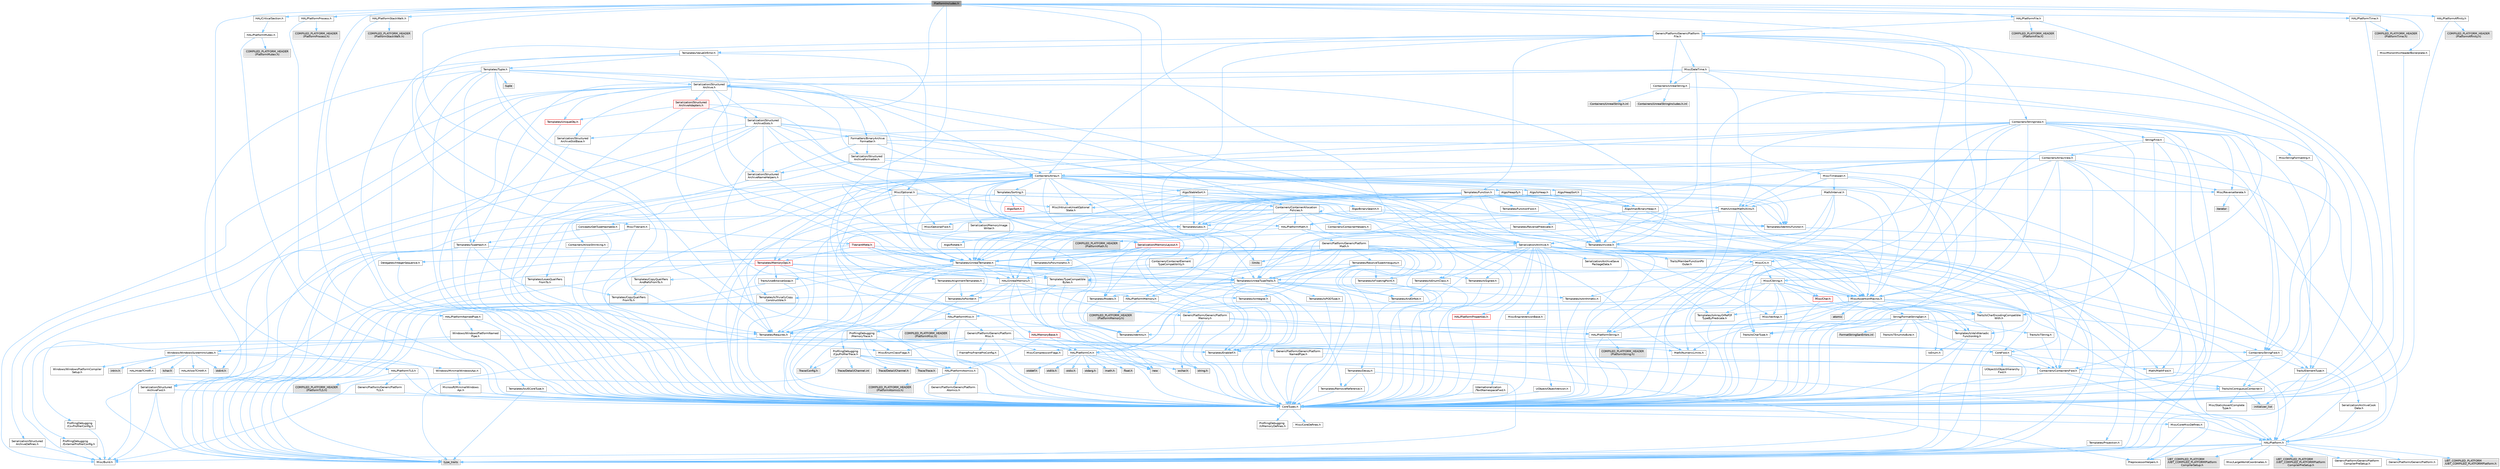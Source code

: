 digraph "PlatformIncludes.h"
{
 // INTERACTIVE_SVG=YES
 // LATEX_PDF_SIZE
  bgcolor="transparent";
  edge [fontname=Helvetica,fontsize=10,labelfontname=Helvetica,labelfontsize=10];
  node [fontname=Helvetica,fontsize=10,shape=box,height=0.2,width=0.4];
  Node1 [id="Node000001",label="PlatformIncludes.h",height=0.2,width=0.4,color="gray40", fillcolor="grey60", style="filled", fontcolor="black",tooltip=" "];
  Node1 -> Node2 [id="edge1_Node000001_Node000002",color="steelblue1",style="solid",tooltip=" "];
  Node2 [id="Node000002",label="Misc/MonolithicHeaderBoilerplate.h",height=0.2,width=0.4,color="grey40", fillcolor="white", style="filled",URL="$d5/d77/MonolithicHeaderBoilerplate_8h.html",tooltip=" "];
  Node2 -> Node3 [id="edge2_Node000002_Node000003",color="steelblue1",style="solid",tooltip=" "];
  Node3 [id="Node000003",label="CoreTypes.h",height=0.2,width=0.4,color="grey40", fillcolor="white", style="filled",URL="$dc/dec/CoreTypes_8h.html",tooltip=" "];
  Node3 -> Node4 [id="edge3_Node000003_Node000004",color="steelblue1",style="solid",tooltip=" "];
  Node4 [id="Node000004",label="HAL/Platform.h",height=0.2,width=0.4,color="grey40", fillcolor="white", style="filled",URL="$d9/dd0/Platform_8h.html",tooltip=" "];
  Node4 -> Node5 [id="edge4_Node000004_Node000005",color="steelblue1",style="solid",tooltip=" "];
  Node5 [id="Node000005",label="Misc/Build.h",height=0.2,width=0.4,color="grey40", fillcolor="white", style="filled",URL="$d3/dbb/Build_8h.html",tooltip=" "];
  Node4 -> Node6 [id="edge5_Node000004_Node000006",color="steelblue1",style="solid",tooltip=" "];
  Node6 [id="Node000006",label="Misc/LargeWorldCoordinates.h",height=0.2,width=0.4,color="grey40", fillcolor="white", style="filled",URL="$d2/dcb/LargeWorldCoordinates_8h.html",tooltip=" "];
  Node4 -> Node7 [id="edge6_Node000004_Node000007",color="steelblue1",style="solid",tooltip=" "];
  Node7 [id="Node000007",label="type_traits",height=0.2,width=0.4,color="grey60", fillcolor="#E0E0E0", style="filled",tooltip=" "];
  Node4 -> Node8 [id="edge7_Node000004_Node000008",color="steelblue1",style="solid",tooltip=" "];
  Node8 [id="Node000008",label="PreprocessorHelpers.h",height=0.2,width=0.4,color="grey40", fillcolor="white", style="filled",URL="$db/ddb/PreprocessorHelpers_8h.html",tooltip=" "];
  Node4 -> Node9 [id="edge8_Node000004_Node000009",color="steelblue1",style="solid",tooltip=" "];
  Node9 [id="Node000009",label="UBT_COMPILED_PLATFORM\l/UBT_COMPILED_PLATFORMPlatform\lCompilerPreSetup.h",height=0.2,width=0.4,color="grey60", fillcolor="#E0E0E0", style="filled",tooltip=" "];
  Node4 -> Node10 [id="edge9_Node000004_Node000010",color="steelblue1",style="solid",tooltip=" "];
  Node10 [id="Node000010",label="GenericPlatform/GenericPlatform\lCompilerPreSetup.h",height=0.2,width=0.4,color="grey40", fillcolor="white", style="filled",URL="$d9/dc8/GenericPlatformCompilerPreSetup_8h.html",tooltip=" "];
  Node4 -> Node11 [id="edge10_Node000004_Node000011",color="steelblue1",style="solid",tooltip=" "];
  Node11 [id="Node000011",label="GenericPlatform/GenericPlatform.h",height=0.2,width=0.4,color="grey40", fillcolor="white", style="filled",URL="$d6/d84/GenericPlatform_8h.html",tooltip=" "];
  Node4 -> Node12 [id="edge11_Node000004_Node000012",color="steelblue1",style="solid",tooltip=" "];
  Node12 [id="Node000012",label="UBT_COMPILED_PLATFORM\l/UBT_COMPILED_PLATFORMPlatform.h",height=0.2,width=0.4,color="grey60", fillcolor="#E0E0E0", style="filled",tooltip=" "];
  Node4 -> Node13 [id="edge12_Node000004_Node000013",color="steelblue1",style="solid",tooltip=" "];
  Node13 [id="Node000013",label="UBT_COMPILED_PLATFORM\l/UBT_COMPILED_PLATFORMPlatform\lCompilerSetup.h",height=0.2,width=0.4,color="grey60", fillcolor="#E0E0E0", style="filled",tooltip=" "];
  Node3 -> Node14 [id="edge13_Node000003_Node000014",color="steelblue1",style="solid",tooltip=" "];
  Node14 [id="Node000014",label="ProfilingDebugging\l/UMemoryDefines.h",height=0.2,width=0.4,color="grey40", fillcolor="white", style="filled",URL="$d2/da2/UMemoryDefines_8h.html",tooltip=" "];
  Node3 -> Node15 [id="edge14_Node000003_Node000015",color="steelblue1",style="solid",tooltip=" "];
  Node15 [id="Node000015",label="Misc/CoreMiscDefines.h",height=0.2,width=0.4,color="grey40", fillcolor="white", style="filled",URL="$da/d38/CoreMiscDefines_8h.html",tooltip=" "];
  Node15 -> Node4 [id="edge15_Node000015_Node000004",color="steelblue1",style="solid",tooltip=" "];
  Node15 -> Node8 [id="edge16_Node000015_Node000008",color="steelblue1",style="solid",tooltip=" "];
  Node3 -> Node16 [id="edge17_Node000003_Node000016",color="steelblue1",style="solid",tooltip=" "];
  Node16 [id="Node000016",label="Misc/CoreDefines.h",height=0.2,width=0.4,color="grey40", fillcolor="white", style="filled",URL="$d3/dd2/CoreDefines_8h.html",tooltip=" "];
  Node1 -> Node17 [id="edge18_Node000001_Node000017",color="steelblue1",style="solid",tooltip=" "];
  Node17 [id="Node000017",label="HAL/PlatformCrt.h",height=0.2,width=0.4,color="grey40", fillcolor="white", style="filled",URL="$d8/d75/PlatformCrt_8h.html",tooltip=" "];
  Node17 -> Node18 [id="edge19_Node000017_Node000018",color="steelblue1",style="solid",tooltip=" "];
  Node18 [id="Node000018",label="new",height=0.2,width=0.4,color="grey60", fillcolor="#E0E0E0", style="filled",tooltip=" "];
  Node17 -> Node19 [id="edge20_Node000017_Node000019",color="steelblue1",style="solid",tooltip=" "];
  Node19 [id="Node000019",label="wchar.h",height=0.2,width=0.4,color="grey60", fillcolor="#E0E0E0", style="filled",tooltip=" "];
  Node17 -> Node20 [id="edge21_Node000017_Node000020",color="steelblue1",style="solid",tooltip=" "];
  Node20 [id="Node000020",label="stddef.h",height=0.2,width=0.4,color="grey60", fillcolor="#E0E0E0", style="filled",tooltip=" "];
  Node17 -> Node21 [id="edge22_Node000017_Node000021",color="steelblue1",style="solid",tooltip=" "];
  Node21 [id="Node000021",label="stdlib.h",height=0.2,width=0.4,color="grey60", fillcolor="#E0E0E0", style="filled",tooltip=" "];
  Node17 -> Node22 [id="edge23_Node000017_Node000022",color="steelblue1",style="solid",tooltip=" "];
  Node22 [id="Node000022",label="stdio.h",height=0.2,width=0.4,color="grey60", fillcolor="#E0E0E0", style="filled",tooltip=" "];
  Node17 -> Node23 [id="edge24_Node000017_Node000023",color="steelblue1",style="solid",tooltip=" "];
  Node23 [id="Node000023",label="stdarg.h",height=0.2,width=0.4,color="grey60", fillcolor="#E0E0E0", style="filled",tooltip=" "];
  Node17 -> Node24 [id="edge25_Node000017_Node000024",color="steelblue1",style="solid",tooltip=" "];
  Node24 [id="Node000024",label="math.h",height=0.2,width=0.4,color="grey60", fillcolor="#E0E0E0", style="filled",tooltip=" "];
  Node17 -> Node25 [id="edge26_Node000017_Node000025",color="steelblue1",style="solid",tooltip=" "];
  Node25 [id="Node000025",label="float.h",height=0.2,width=0.4,color="grey60", fillcolor="#E0E0E0", style="filled",tooltip=" "];
  Node17 -> Node26 [id="edge27_Node000017_Node000026",color="steelblue1",style="solid",tooltip=" "];
  Node26 [id="Node000026",label="string.h",height=0.2,width=0.4,color="grey60", fillcolor="#E0E0E0", style="filled",tooltip=" "];
  Node1 -> Node27 [id="edge28_Node000001_Node000027",color="steelblue1",style="solid",tooltip=" "];
  Node27 [id="Node000027",label="HAL/PlatformMemory.h",height=0.2,width=0.4,color="grey40", fillcolor="white", style="filled",URL="$de/d68/PlatformMemory_8h.html",tooltip=" "];
  Node27 -> Node3 [id="edge29_Node000027_Node000003",color="steelblue1",style="solid",tooltip=" "];
  Node27 -> Node28 [id="edge30_Node000027_Node000028",color="steelblue1",style="solid",tooltip=" "];
  Node28 [id="Node000028",label="GenericPlatform/GenericPlatform\lMemory.h",height=0.2,width=0.4,color="grey40", fillcolor="white", style="filled",URL="$dd/d22/GenericPlatformMemory_8h.html",tooltip=" "];
  Node28 -> Node29 [id="edge31_Node000028_Node000029",color="steelblue1",style="solid",tooltip=" "];
  Node29 [id="Node000029",label="CoreFwd.h",height=0.2,width=0.4,color="grey40", fillcolor="white", style="filled",URL="$d1/d1e/CoreFwd_8h.html",tooltip=" "];
  Node29 -> Node3 [id="edge32_Node000029_Node000003",color="steelblue1",style="solid",tooltip=" "];
  Node29 -> Node30 [id="edge33_Node000029_Node000030",color="steelblue1",style="solid",tooltip=" "];
  Node30 [id="Node000030",label="Containers/ContainersFwd.h",height=0.2,width=0.4,color="grey40", fillcolor="white", style="filled",URL="$d4/d0a/ContainersFwd_8h.html",tooltip=" "];
  Node30 -> Node4 [id="edge34_Node000030_Node000004",color="steelblue1",style="solid",tooltip=" "];
  Node30 -> Node3 [id="edge35_Node000030_Node000003",color="steelblue1",style="solid",tooltip=" "];
  Node30 -> Node31 [id="edge36_Node000030_Node000031",color="steelblue1",style="solid",tooltip=" "];
  Node31 [id="Node000031",label="Traits/IsContiguousContainer.h",height=0.2,width=0.4,color="grey40", fillcolor="white", style="filled",URL="$d5/d3c/IsContiguousContainer_8h.html",tooltip=" "];
  Node31 -> Node3 [id="edge37_Node000031_Node000003",color="steelblue1",style="solid",tooltip=" "];
  Node31 -> Node32 [id="edge38_Node000031_Node000032",color="steelblue1",style="solid",tooltip=" "];
  Node32 [id="Node000032",label="Misc/StaticAssertComplete\lType.h",height=0.2,width=0.4,color="grey40", fillcolor="white", style="filled",URL="$d5/d4e/StaticAssertCompleteType_8h.html",tooltip=" "];
  Node31 -> Node33 [id="edge39_Node000031_Node000033",color="steelblue1",style="solid",tooltip=" "];
  Node33 [id="Node000033",label="initializer_list",height=0.2,width=0.4,color="grey60", fillcolor="#E0E0E0", style="filled",tooltip=" "];
  Node29 -> Node34 [id="edge40_Node000029_Node000034",color="steelblue1",style="solid",tooltip=" "];
  Node34 [id="Node000034",label="Math/MathFwd.h",height=0.2,width=0.4,color="grey40", fillcolor="white", style="filled",URL="$d2/d10/MathFwd_8h.html",tooltip=" "];
  Node34 -> Node4 [id="edge41_Node000034_Node000004",color="steelblue1",style="solid",tooltip=" "];
  Node29 -> Node35 [id="edge42_Node000029_Node000035",color="steelblue1",style="solid",tooltip=" "];
  Node35 [id="Node000035",label="UObject/UObjectHierarchy\lFwd.h",height=0.2,width=0.4,color="grey40", fillcolor="white", style="filled",URL="$d3/d13/UObjectHierarchyFwd_8h.html",tooltip=" "];
  Node28 -> Node3 [id="edge43_Node000028_Node000003",color="steelblue1",style="solid",tooltip=" "];
  Node28 -> Node36 [id="edge44_Node000028_Node000036",color="steelblue1",style="solid",tooltip=" "];
  Node36 [id="Node000036",label="HAL/PlatformString.h",height=0.2,width=0.4,color="grey40", fillcolor="white", style="filled",URL="$db/db5/PlatformString_8h.html",tooltip=" "];
  Node36 -> Node3 [id="edge45_Node000036_Node000003",color="steelblue1",style="solid",tooltip=" "];
  Node36 -> Node37 [id="edge46_Node000036_Node000037",color="steelblue1",style="solid",tooltip=" "];
  Node37 [id="Node000037",label="COMPILED_PLATFORM_HEADER\l(PlatformString.h)",height=0.2,width=0.4,color="grey60", fillcolor="#E0E0E0", style="filled",tooltip=" "];
  Node28 -> Node26 [id="edge47_Node000028_Node000026",color="steelblue1",style="solid",tooltip=" "];
  Node28 -> Node19 [id="edge48_Node000028_Node000019",color="steelblue1",style="solid",tooltip=" "];
  Node27 -> Node38 [id="edge49_Node000027_Node000038",color="steelblue1",style="solid",tooltip=" "];
  Node38 [id="Node000038",label="COMPILED_PLATFORM_HEADER\l(PlatformMemory.h)",height=0.2,width=0.4,color="grey60", fillcolor="#E0E0E0", style="filled",tooltip=" "];
  Node1 -> Node36 [id="edge50_Node000001_Node000036",color="steelblue1",style="solid",tooltip=" "];
  Node1 -> Node39 [id="edge51_Node000001_Node000039",color="steelblue1",style="solid",tooltip=" "];
  Node39 [id="Node000039",label="HAL/PlatformMisc.h",height=0.2,width=0.4,color="grey40", fillcolor="white", style="filled",URL="$d0/df5/PlatformMisc_8h.html",tooltip=" "];
  Node39 -> Node3 [id="edge52_Node000039_Node000003",color="steelblue1",style="solid",tooltip=" "];
  Node39 -> Node40 [id="edge53_Node000039_Node000040",color="steelblue1",style="solid",tooltip=" "];
  Node40 [id="Node000040",label="GenericPlatform/GenericPlatform\lMisc.h",height=0.2,width=0.4,color="grey40", fillcolor="white", style="filled",URL="$db/d9a/GenericPlatformMisc_8h.html",tooltip=" "];
  Node40 -> Node41 [id="edge54_Node000040_Node000041",color="steelblue1",style="solid",tooltip=" "];
  Node41 [id="Node000041",label="Containers/StringFwd.h",height=0.2,width=0.4,color="grey40", fillcolor="white", style="filled",URL="$df/d37/StringFwd_8h.html",tooltip=" "];
  Node41 -> Node3 [id="edge55_Node000041_Node000003",color="steelblue1",style="solid",tooltip=" "];
  Node41 -> Node42 [id="edge56_Node000041_Node000042",color="steelblue1",style="solid",tooltip=" "];
  Node42 [id="Node000042",label="Traits/ElementType.h",height=0.2,width=0.4,color="grey40", fillcolor="white", style="filled",URL="$d5/d4f/ElementType_8h.html",tooltip=" "];
  Node42 -> Node4 [id="edge57_Node000042_Node000004",color="steelblue1",style="solid",tooltip=" "];
  Node42 -> Node33 [id="edge58_Node000042_Node000033",color="steelblue1",style="solid",tooltip=" "];
  Node42 -> Node7 [id="edge59_Node000042_Node000007",color="steelblue1",style="solid",tooltip=" "];
  Node41 -> Node31 [id="edge60_Node000041_Node000031",color="steelblue1",style="solid",tooltip=" "];
  Node40 -> Node29 [id="edge61_Node000040_Node000029",color="steelblue1",style="solid",tooltip=" "];
  Node40 -> Node3 [id="edge62_Node000040_Node000003",color="steelblue1",style="solid",tooltip=" "];
  Node40 -> Node43 [id="edge63_Node000040_Node000043",color="steelblue1",style="solid",tooltip=" "];
  Node43 [id="Node000043",label="FramePro/FrameProConfig.h",height=0.2,width=0.4,color="grey40", fillcolor="white", style="filled",URL="$d7/d90/FrameProConfig_8h.html",tooltip=" "];
  Node40 -> Node17 [id="edge64_Node000040_Node000017",color="steelblue1",style="solid",tooltip=" "];
  Node40 -> Node44 [id="edge65_Node000040_Node000044",color="steelblue1",style="solid",tooltip=" "];
  Node44 [id="Node000044",label="Math/NumericLimits.h",height=0.2,width=0.4,color="grey40", fillcolor="white", style="filled",URL="$df/d1b/NumericLimits_8h.html",tooltip=" "];
  Node44 -> Node3 [id="edge66_Node000044_Node000003",color="steelblue1",style="solid",tooltip=" "];
  Node40 -> Node45 [id="edge67_Node000040_Node000045",color="steelblue1",style="solid",tooltip=" "];
  Node45 [id="Node000045",label="Misc/CompressionFlags.h",height=0.2,width=0.4,color="grey40", fillcolor="white", style="filled",URL="$d9/d76/CompressionFlags_8h.html",tooltip=" "];
  Node40 -> Node46 [id="edge68_Node000040_Node000046",color="steelblue1",style="solid",tooltip=" "];
  Node46 [id="Node000046",label="Misc/EnumClassFlags.h",height=0.2,width=0.4,color="grey40", fillcolor="white", style="filled",URL="$d8/de7/EnumClassFlags_8h.html",tooltip=" "];
  Node40 -> Node47 [id="edge69_Node000040_Node000047",color="steelblue1",style="solid",tooltip=" "];
  Node47 [id="Node000047",label="ProfilingDebugging\l/CsvProfilerConfig.h",height=0.2,width=0.4,color="grey40", fillcolor="white", style="filled",URL="$d3/d88/CsvProfilerConfig_8h.html",tooltip=" "];
  Node47 -> Node5 [id="edge70_Node000047_Node000005",color="steelblue1",style="solid",tooltip=" "];
  Node40 -> Node48 [id="edge71_Node000040_Node000048",color="steelblue1",style="solid",tooltip=" "];
  Node48 [id="Node000048",label="ProfilingDebugging\l/ExternalProfilerConfig.h",height=0.2,width=0.4,color="grey40", fillcolor="white", style="filled",URL="$d3/dbb/ExternalProfilerConfig_8h.html",tooltip=" "];
  Node48 -> Node5 [id="edge72_Node000048_Node000005",color="steelblue1",style="solid",tooltip=" "];
  Node39 -> Node49 [id="edge73_Node000039_Node000049",color="steelblue1",style="solid",tooltip=" "];
  Node49 [id="Node000049",label="COMPILED_PLATFORM_HEADER\l(PlatformMisc.h)",height=0.2,width=0.4,color="grey60", fillcolor="#E0E0E0", style="filled",tooltip=" "];
  Node39 -> Node50 [id="edge74_Node000039_Node000050",color="steelblue1",style="solid",tooltip=" "];
  Node50 [id="Node000050",label="ProfilingDebugging\l/CpuProfilerTrace.h",height=0.2,width=0.4,color="grey40", fillcolor="white", style="filled",URL="$da/dcb/CpuProfilerTrace_8h.html",tooltip=" "];
  Node50 -> Node3 [id="edge75_Node000050_Node000003",color="steelblue1",style="solid",tooltip=" "];
  Node50 -> Node30 [id="edge76_Node000050_Node000030",color="steelblue1",style="solid",tooltip=" "];
  Node50 -> Node51 [id="edge77_Node000050_Node000051",color="steelblue1",style="solid",tooltip=" "];
  Node51 [id="Node000051",label="HAL/PlatformAtomics.h",height=0.2,width=0.4,color="grey40", fillcolor="white", style="filled",URL="$d3/d36/PlatformAtomics_8h.html",tooltip=" "];
  Node51 -> Node3 [id="edge78_Node000051_Node000003",color="steelblue1",style="solid",tooltip=" "];
  Node51 -> Node52 [id="edge79_Node000051_Node000052",color="steelblue1",style="solid",tooltip=" "];
  Node52 [id="Node000052",label="GenericPlatform/GenericPlatform\lAtomics.h",height=0.2,width=0.4,color="grey40", fillcolor="white", style="filled",URL="$da/d72/GenericPlatformAtomics_8h.html",tooltip=" "];
  Node52 -> Node3 [id="edge80_Node000052_Node000003",color="steelblue1",style="solid",tooltip=" "];
  Node51 -> Node53 [id="edge81_Node000051_Node000053",color="steelblue1",style="solid",tooltip=" "];
  Node53 [id="Node000053",label="COMPILED_PLATFORM_HEADER\l(PlatformAtomics.h)",height=0.2,width=0.4,color="grey60", fillcolor="#E0E0E0", style="filled",tooltip=" "];
  Node50 -> Node8 [id="edge82_Node000050_Node000008",color="steelblue1",style="solid",tooltip=" "];
  Node50 -> Node5 [id="edge83_Node000050_Node000005",color="steelblue1",style="solid",tooltip=" "];
  Node50 -> Node54 [id="edge84_Node000050_Node000054",color="steelblue1",style="solid",tooltip=" "];
  Node54 [id="Node000054",label="Trace/Config.h",height=0.2,width=0.4,color="grey60", fillcolor="#E0E0E0", style="filled",tooltip=" "];
  Node50 -> Node55 [id="edge85_Node000050_Node000055",color="steelblue1",style="solid",tooltip=" "];
  Node55 [id="Node000055",label="Trace/Detail/Channel.h",height=0.2,width=0.4,color="grey60", fillcolor="#E0E0E0", style="filled",tooltip=" "];
  Node50 -> Node56 [id="edge86_Node000050_Node000056",color="steelblue1",style="solid",tooltip=" "];
  Node56 [id="Node000056",label="Trace/Detail/Channel.inl",height=0.2,width=0.4,color="grey60", fillcolor="#E0E0E0", style="filled",tooltip=" "];
  Node50 -> Node57 [id="edge87_Node000050_Node000057",color="steelblue1",style="solid",tooltip=" "];
  Node57 [id="Node000057",label="Trace/Trace.h",height=0.2,width=0.4,color="grey60", fillcolor="#E0E0E0", style="filled",tooltip=" "];
  Node1 -> Node58 [id="edge88_Node000001_Node000058",color="steelblue1",style="solid",tooltip=" "];
  Node58 [id="Node000058",label="HAL/PlatformStackWalk.h",height=0.2,width=0.4,color="grey40", fillcolor="white", style="filled",URL="$d0/d63/PlatformStackWalk_8h.html",tooltip=" "];
  Node58 -> Node3 [id="edge89_Node000058_Node000003",color="steelblue1",style="solid",tooltip=" "];
  Node58 -> Node59 [id="edge90_Node000058_Node000059",color="steelblue1",style="solid",tooltip=" "];
  Node59 [id="Node000059",label="COMPILED_PLATFORM_HEADER\l(PlatformStackWalk.h)",height=0.2,width=0.4,color="grey60", fillcolor="#E0E0E0", style="filled",tooltip=" "];
  Node1 -> Node60 [id="edge91_Node000001_Node000060",color="steelblue1",style="solid",tooltip=" "];
  Node60 [id="Node000060",label="HAL/PlatformMath.h",height=0.2,width=0.4,color="grey40", fillcolor="white", style="filled",URL="$dc/d53/PlatformMath_8h.html",tooltip=" "];
  Node60 -> Node3 [id="edge92_Node000060_Node000003",color="steelblue1",style="solid",tooltip=" "];
  Node60 -> Node61 [id="edge93_Node000060_Node000061",color="steelblue1",style="solid",tooltip=" "];
  Node61 [id="Node000061",label="GenericPlatform/GenericPlatform\lMath.h",height=0.2,width=0.4,color="grey40", fillcolor="white", style="filled",URL="$d5/d79/GenericPlatformMath_8h.html",tooltip=" "];
  Node61 -> Node3 [id="edge94_Node000061_Node000003",color="steelblue1",style="solid",tooltip=" "];
  Node61 -> Node30 [id="edge95_Node000061_Node000030",color="steelblue1",style="solid",tooltip=" "];
  Node61 -> Node17 [id="edge96_Node000061_Node000017",color="steelblue1",style="solid",tooltip=" "];
  Node61 -> Node62 [id="edge97_Node000061_Node000062",color="steelblue1",style="solid",tooltip=" "];
  Node62 [id="Node000062",label="Templates/AndOrNot.h",height=0.2,width=0.4,color="grey40", fillcolor="white", style="filled",URL="$db/d0a/AndOrNot_8h.html",tooltip=" "];
  Node62 -> Node3 [id="edge98_Node000062_Node000003",color="steelblue1",style="solid",tooltip=" "];
  Node61 -> Node63 [id="edge99_Node000061_Node000063",color="steelblue1",style="solid",tooltip=" "];
  Node63 [id="Node000063",label="Templates/Decay.h",height=0.2,width=0.4,color="grey40", fillcolor="white", style="filled",URL="$dd/d0f/Decay_8h.html",tooltip=" "];
  Node63 -> Node3 [id="edge100_Node000063_Node000003",color="steelblue1",style="solid",tooltip=" "];
  Node63 -> Node64 [id="edge101_Node000063_Node000064",color="steelblue1",style="solid",tooltip=" "];
  Node64 [id="Node000064",label="Templates/RemoveReference.h",height=0.2,width=0.4,color="grey40", fillcolor="white", style="filled",URL="$da/dbe/RemoveReference_8h.html",tooltip=" "];
  Node64 -> Node3 [id="edge102_Node000064_Node000003",color="steelblue1",style="solid",tooltip=" "];
  Node63 -> Node7 [id="edge103_Node000063_Node000007",color="steelblue1",style="solid",tooltip=" "];
  Node61 -> Node65 [id="edge104_Node000061_Node000065",color="steelblue1",style="solid",tooltip=" "];
  Node65 [id="Node000065",label="Templates/IsFloatingPoint.h",height=0.2,width=0.4,color="grey40", fillcolor="white", style="filled",URL="$d3/d11/IsFloatingPoint_8h.html",tooltip=" "];
  Node65 -> Node3 [id="edge105_Node000065_Node000003",color="steelblue1",style="solid",tooltip=" "];
  Node61 -> Node66 [id="edge106_Node000061_Node000066",color="steelblue1",style="solid",tooltip=" "];
  Node66 [id="Node000066",label="Templates/UnrealTypeTraits.h",height=0.2,width=0.4,color="grey40", fillcolor="white", style="filled",URL="$d2/d2d/UnrealTypeTraits_8h.html",tooltip=" "];
  Node66 -> Node3 [id="edge107_Node000066_Node000003",color="steelblue1",style="solid",tooltip=" "];
  Node66 -> Node67 [id="edge108_Node000066_Node000067",color="steelblue1",style="solid",tooltip=" "];
  Node67 [id="Node000067",label="Templates/IsPointer.h",height=0.2,width=0.4,color="grey40", fillcolor="white", style="filled",URL="$d7/d05/IsPointer_8h.html",tooltip=" "];
  Node67 -> Node3 [id="edge109_Node000067_Node000003",color="steelblue1",style="solid",tooltip=" "];
  Node66 -> Node68 [id="edge110_Node000066_Node000068",color="steelblue1",style="solid",tooltip=" "];
  Node68 [id="Node000068",label="Misc/AssertionMacros.h",height=0.2,width=0.4,color="grey40", fillcolor="white", style="filled",URL="$d0/dfa/AssertionMacros_8h.html",tooltip=" "];
  Node68 -> Node3 [id="edge111_Node000068_Node000003",color="steelblue1",style="solid",tooltip=" "];
  Node68 -> Node4 [id="edge112_Node000068_Node000004",color="steelblue1",style="solid",tooltip=" "];
  Node68 -> Node39 [id="edge113_Node000068_Node000039",color="steelblue1",style="solid",tooltip=" "];
  Node68 -> Node8 [id="edge114_Node000068_Node000008",color="steelblue1",style="solid",tooltip=" "];
  Node68 -> Node69 [id="edge115_Node000068_Node000069",color="steelblue1",style="solid",tooltip=" "];
  Node69 [id="Node000069",label="Templates/EnableIf.h",height=0.2,width=0.4,color="grey40", fillcolor="white", style="filled",URL="$d7/d60/EnableIf_8h.html",tooltip=" "];
  Node69 -> Node3 [id="edge116_Node000069_Node000003",color="steelblue1",style="solid",tooltip=" "];
  Node68 -> Node70 [id="edge117_Node000068_Node000070",color="steelblue1",style="solid",tooltip=" "];
  Node70 [id="Node000070",label="Templates/IsArrayOrRefOf\lTypeByPredicate.h",height=0.2,width=0.4,color="grey40", fillcolor="white", style="filled",URL="$d6/da1/IsArrayOrRefOfTypeByPredicate_8h.html",tooltip=" "];
  Node70 -> Node3 [id="edge118_Node000070_Node000003",color="steelblue1",style="solid",tooltip=" "];
  Node68 -> Node71 [id="edge119_Node000068_Node000071",color="steelblue1",style="solid",tooltip=" "];
  Node71 [id="Node000071",label="Templates/IsValidVariadic\lFunctionArg.h",height=0.2,width=0.4,color="grey40", fillcolor="white", style="filled",URL="$d0/dc8/IsValidVariadicFunctionArg_8h.html",tooltip=" "];
  Node71 -> Node3 [id="edge120_Node000071_Node000003",color="steelblue1",style="solid",tooltip=" "];
  Node71 -> Node72 [id="edge121_Node000071_Node000072",color="steelblue1",style="solid",tooltip=" "];
  Node72 [id="Node000072",label="IsEnum.h",height=0.2,width=0.4,color="grey40", fillcolor="white", style="filled",URL="$d4/de5/IsEnum_8h.html",tooltip=" "];
  Node71 -> Node7 [id="edge122_Node000071_Node000007",color="steelblue1",style="solid",tooltip=" "];
  Node68 -> Node73 [id="edge123_Node000068_Node000073",color="steelblue1",style="solid",tooltip=" "];
  Node73 [id="Node000073",label="Traits/IsCharEncodingCompatible\lWith.h",height=0.2,width=0.4,color="grey40", fillcolor="white", style="filled",URL="$df/dd1/IsCharEncodingCompatibleWith_8h.html",tooltip=" "];
  Node73 -> Node7 [id="edge124_Node000073_Node000007",color="steelblue1",style="solid",tooltip=" "];
  Node73 -> Node74 [id="edge125_Node000073_Node000074",color="steelblue1",style="solid",tooltip=" "];
  Node74 [id="Node000074",label="Traits/IsCharType.h",height=0.2,width=0.4,color="grey40", fillcolor="white", style="filled",URL="$db/d51/IsCharType_8h.html",tooltip=" "];
  Node74 -> Node3 [id="edge126_Node000074_Node000003",color="steelblue1",style="solid",tooltip=" "];
  Node68 -> Node75 [id="edge127_Node000068_Node000075",color="steelblue1",style="solid",tooltip=" "];
  Node75 [id="Node000075",label="Misc/VarArgs.h",height=0.2,width=0.4,color="grey40", fillcolor="white", style="filled",URL="$d5/d6f/VarArgs_8h.html",tooltip=" "];
  Node75 -> Node3 [id="edge128_Node000075_Node000003",color="steelblue1",style="solid",tooltip=" "];
  Node68 -> Node76 [id="edge129_Node000068_Node000076",color="steelblue1",style="solid",tooltip=" "];
  Node76 [id="Node000076",label="String/FormatStringSan.h",height=0.2,width=0.4,color="grey40", fillcolor="white", style="filled",URL="$d3/d8b/FormatStringSan_8h.html",tooltip=" "];
  Node76 -> Node7 [id="edge130_Node000076_Node000007",color="steelblue1",style="solid",tooltip=" "];
  Node76 -> Node3 [id="edge131_Node000076_Node000003",color="steelblue1",style="solid",tooltip=" "];
  Node76 -> Node77 [id="edge132_Node000076_Node000077",color="steelblue1",style="solid",tooltip=" "];
  Node77 [id="Node000077",label="Templates/Requires.h",height=0.2,width=0.4,color="grey40", fillcolor="white", style="filled",URL="$dc/d96/Requires_8h.html",tooltip=" "];
  Node77 -> Node69 [id="edge133_Node000077_Node000069",color="steelblue1",style="solid",tooltip=" "];
  Node77 -> Node7 [id="edge134_Node000077_Node000007",color="steelblue1",style="solid",tooltip=" "];
  Node76 -> Node78 [id="edge135_Node000076_Node000078",color="steelblue1",style="solid",tooltip=" "];
  Node78 [id="Node000078",label="Templates/Identity.h",height=0.2,width=0.4,color="grey40", fillcolor="white", style="filled",URL="$d0/dd5/Identity_8h.html",tooltip=" "];
  Node76 -> Node71 [id="edge136_Node000076_Node000071",color="steelblue1",style="solid",tooltip=" "];
  Node76 -> Node74 [id="edge137_Node000076_Node000074",color="steelblue1",style="solid",tooltip=" "];
  Node76 -> Node79 [id="edge138_Node000076_Node000079",color="steelblue1",style="solid",tooltip=" "];
  Node79 [id="Node000079",label="Traits/IsTEnumAsByte.h",height=0.2,width=0.4,color="grey40", fillcolor="white", style="filled",URL="$d1/de6/IsTEnumAsByte_8h.html",tooltip=" "];
  Node76 -> Node80 [id="edge139_Node000076_Node000080",color="steelblue1",style="solid",tooltip=" "];
  Node80 [id="Node000080",label="Traits/IsTString.h",height=0.2,width=0.4,color="grey40", fillcolor="white", style="filled",URL="$d0/df8/IsTString_8h.html",tooltip=" "];
  Node80 -> Node30 [id="edge140_Node000080_Node000030",color="steelblue1",style="solid",tooltip=" "];
  Node76 -> Node30 [id="edge141_Node000076_Node000030",color="steelblue1",style="solid",tooltip=" "];
  Node76 -> Node81 [id="edge142_Node000076_Node000081",color="steelblue1",style="solid",tooltip=" "];
  Node81 [id="Node000081",label="FormatStringSanErrors.inl",height=0.2,width=0.4,color="grey60", fillcolor="#E0E0E0", style="filled",tooltip=" "];
  Node68 -> Node82 [id="edge143_Node000068_Node000082",color="steelblue1",style="solid",tooltip=" "];
  Node82 [id="Node000082",label="atomic",height=0.2,width=0.4,color="grey60", fillcolor="#E0E0E0", style="filled",tooltip=" "];
  Node66 -> Node62 [id="edge144_Node000066_Node000062",color="steelblue1",style="solid",tooltip=" "];
  Node66 -> Node69 [id="edge145_Node000066_Node000069",color="steelblue1",style="solid",tooltip=" "];
  Node66 -> Node83 [id="edge146_Node000066_Node000083",color="steelblue1",style="solid",tooltip=" "];
  Node83 [id="Node000083",label="Templates/IsArithmetic.h",height=0.2,width=0.4,color="grey40", fillcolor="white", style="filled",URL="$d2/d5d/IsArithmetic_8h.html",tooltip=" "];
  Node83 -> Node3 [id="edge147_Node000083_Node000003",color="steelblue1",style="solid",tooltip=" "];
  Node66 -> Node72 [id="edge148_Node000066_Node000072",color="steelblue1",style="solid",tooltip=" "];
  Node66 -> Node84 [id="edge149_Node000066_Node000084",color="steelblue1",style="solid",tooltip=" "];
  Node84 [id="Node000084",label="Templates/Models.h",height=0.2,width=0.4,color="grey40", fillcolor="white", style="filled",URL="$d3/d0c/Models_8h.html",tooltip=" "];
  Node84 -> Node78 [id="edge150_Node000084_Node000078",color="steelblue1",style="solid",tooltip=" "];
  Node66 -> Node85 [id="edge151_Node000066_Node000085",color="steelblue1",style="solid",tooltip=" "];
  Node85 [id="Node000085",label="Templates/IsPODType.h",height=0.2,width=0.4,color="grey40", fillcolor="white", style="filled",URL="$d7/db1/IsPODType_8h.html",tooltip=" "];
  Node85 -> Node3 [id="edge152_Node000085_Node000003",color="steelblue1",style="solid",tooltip=" "];
  Node66 -> Node86 [id="edge153_Node000066_Node000086",color="steelblue1",style="solid",tooltip=" "];
  Node86 [id="Node000086",label="Templates/IsUECoreType.h",height=0.2,width=0.4,color="grey40", fillcolor="white", style="filled",URL="$d1/db8/IsUECoreType_8h.html",tooltip=" "];
  Node86 -> Node3 [id="edge154_Node000086_Node000003",color="steelblue1",style="solid",tooltip=" "];
  Node86 -> Node7 [id="edge155_Node000086_Node000007",color="steelblue1",style="solid",tooltip=" "];
  Node66 -> Node87 [id="edge156_Node000066_Node000087",color="steelblue1",style="solid",tooltip=" "];
  Node87 [id="Node000087",label="Templates/IsTriviallyCopy\lConstructible.h",height=0.2,width=0.4,color="grey40", fillcolor="white", style="filled",URL="$d3/d78/IsTriviallyCopyConstructible_8h.html",tooltip=" "];
  Node87 -> Node3 [id="edge157_Node000087_Node000003",color="steelblue1",style="solid",tooltip=" "];
  Node87 -> Node7 [id="edge158_Node000087_Node000007",color="steelblue1",style="solid",tooltip=" "];
  Node61 -> Node77 [id="edge159_Node000061_Node000077",color="steelblue1",style="solid",tooltip=" "];
  Node61 -> Node88 [id="edge160_Node000061_Node000088",color="steelblue1",style="solid",tooltip=" "];
  Node88 [id="Node000088",label="Templates/ResolveTypeAmbiguity.h",height=0.2,width=0.4,color="grey40", fillcolor="white", style="filled",URL="$df/d1f/ResolveTypeAmbiguity_8h.html",tooltip=" "];
  Node88 -> Node3 [id="edge161_Node000088_Node000003",color="steelblue1",style="solid",tooltip=" "];
  Node88 -> Node65 [id="edge162_Node000088_Node000065",color="steelblue1",style="solid",tooltip=" "];
  Node88 -> Node66 [id="edge163_Node000088_Node000066",color="steelblue1",style="solid",tooltip=" "];
  Node88 -> Node89 [id="edge164_Node000088_Node000089",color="steelblue1",style="solid",tooltip=" "];
  Node89 [id="Node000089",label="Templates/IsSigned.h",height=0.2,width=0.4,color="grey40", fillcolor="white", style="filled",URL="$d8/dd8/IsSigned_8h.html",tooltip=" "];
  Node89 -> Node3 [id="edge165_Node000089_Node000003",color="steelblue1",style="solid",tooltip=" "];
  Node88 -> Node90 [id="edge166_Node000088_Node000090",color="steelblue1",style="solid",tooltip=" "];
  Node90 [id="Node000090",label="Templates/IsIntegral.h",height=0.2,width=0.4,color="grey40", fillcolor="white", style="filled",URL="$da/d64/IsIntegral_8h.html",tooltip=" "];
  Node90 -> Node3 [id="edge167_Node000090_Node000003",color="steelblue1",style="solid",tooltip=" "];
  Node88 -> Node77 [id="edge168_Node000088_Node000077",color="steelblue1",style="solid",tooltip=" "];
  Node61 -> Node91 [id="edge169_Node000061_Node000091",color="steelblue1",style="solid",tooltip=" "];
  Node91 [id="Node000091",label="Templates/TypeCompatible\lBytes.h",height=0.2,width=0.4,color="grey40", fillcolor="white", style="filled",URL="$df/d0a/TypeCompatibleBytes_8h.html",tooltip=" "];
  Node91 -> Node3 [id="edge170_Node000091_Node000003",color="steelblue1",style="solid",tooltip=" "];
  Node91 -> Node26 [id="edge171_Node000091_Node000026",color="steelblue1",style="solid",tooltip=" "];
  Node91 -> Node18 [id="edge172_Node000091_Node000018",color="steelblue1",style="solid",tooltip=" "];
  Node91 -> Node7 [id="edge173_Node000091_Node000007",color="steelblue1",style="solid",tooltip=" "];
  Node61 -> Node92 [id="edge174_Node000061_Node000092",color="steelblue1",style="solid",tooltip=" "];
  Node92 [id="Node000092",label="limits",height=0.2,width=0.4,color="grey60", fillcolor="#E0E0E0", style="filled",tooltip=" "];
  Node61 -> Node7 [id="edge175_Node000061_Node000007",color="steelblue1",style="solid",tooltip=" "];
  Node60 -> Node93 [id="edge176_Node000060_Node000093",color="steelblue1",style="solid",tooltip=" "];
  Node93 [id="Node000093",label="COMPILED_PLATFORM_HEADER\l(PlatformMath.h)",height=0.2,width=0.4,color="grey60", fillcolor="#E0E0E0", style="filled",tooltip=" "];
  Node1 -> Node94 [id="edge177_Node000001_Node000094",color="steelblue1",style="solid",tooltip=" "];
  Node94 [id="Node000094",label="HAL/PlatformNamedPipe.h",height=0.2,width=0.4,color="grey40", fillcolor="white", style="filled",URL="$d7/d4f/PlatformNamedPipe_8h.html",tooltip=" "];
  Node94 -> Node3 [id="edge178_Node000094_Node000003",color="steelblue1",style="solid",tooltip=" "];
  Node94 -> Node95 [id="edge179_Node000094_Node000095",color="steelblue1",style="solid",tooltip=" "];
  Node95 [id="Node000095",label="Windows/WindowsPlatformNamed\lPipe.h",height=0.2,width=0.4,color="grey40", fillcolor="white", style="filled",URL="$db/dc9/WindowsPlatformNamedPipe_8h.html",tooltip=" "];
  Node95 -> Node3 [id="edge180_Node000095_Node000003",color="steelblue1",style="solid",tooltip=" "];
  Node95 -> Node96 [id="edge181_Node000095_Node000096",color="steelblue1",style="solid",tooltip=" "];
  Node96 [id="Node000096",label="GenericPlatform/GenericPlatform\lNamedPipe.h",height=0.2,width=0.4,color="grey40", fillcolor="white", style="filled",URL="$d0/dad/GenericPlatformNamedPipe_8h.html",tooltip=" "];
  Node96 -> Node30 [id="edge182_Node000096_Node000030",color="steelblue1",style="solid",tooltip=" "];
  Node96 -> Node3 [id="edge183_Node000096_Node000003",color="steelblue1",style="solid",tooltip=" "];
  Node95 -> Node97 [id="edge184_Node000095_Node000097",color="steelblue1",style="solid",tooltip=" "];
  Node97 [id="Node000097",label="Windows/WindowsSystemIncludes.h",height=0.2,width=0.4,color="grey40", fillcolor="white", style="filled",URL="$d4/d56/WindowsSystemIncludes_8h.html",tooltip=" "];
  Node97 -> Node3 [id="edge185_Node000097_Node000003",color="steelblue1",style="solid",tooltip=" "];
  Node97 -> Node98 [id="edge186_Node000097_Node000098",color="steelblue1",style="solid",tooltip=" "];
  Node98 [id="Node000098",label="Windows/WindowsPlatformCompiler\lSetup.h",height=0.2,width=0.4,color="grey40", fillcolor="white", style="filled",URL="$d1/d18/WindowsPlatformCompilerSetup_8h.html",tooltip=" "];
  Node97 -> Node99 [id="edge187_Node000097_Node000099",color="steelblue1",style="solid",tooltip=" "];
  Node99 [id="Node000099",label="Windows/MinimalWindowsApi.h",height=0.2,width=0.4,color="grey40", fillcolor="white", style="filled",URL="$d5/d04/Windows_2MinimalWindowsApi_8h.html",tooltip=" "];
  Node99 -> Node100 [id="edge188_Node000099_Node000100",color="steelblue1",style="solid",tooltip=" "];
  Node100 [id="Node000100",label="Microsoft/MinimalWindows\lApi.h",height=0.2,width=0.4,color="grey40", fillcolor="white", style="filled",URL="$dd/dd3/Microsoft_2MinimalWindowsApi_8h.html",tooltip=" "];
  Node100 -> Node3 [id="edge189_Node000100_Node000003",color="steelblue1",style="solid",tooltip=" "];
  Node97 -> Node101 [id="edge190_Node000097_Node000101",color="steelblue1",style="solid",tooltip=" "];
  Node101 [id="Node000101",label="intrin.h",height=0.2,width=0.4,color="grey60", fillcolor="#E0E0E0", style="filled",tooltip=" "];
  Node97 -> Node102 [id="edge191_Node000097_Node000102",color="steelblue1",style="solid",tooltip=" "];
  Node102 [id="Node000102",label="stdint.h",height=0.2,width=0.4,color="grey60", fillcolor="#E0E0E0", style="filled",tooltip=" "];
  Node97 -> Node103 [id="edge192_Node000097_Node000103",color="steelblue1",style="solid",tooltip=" "];
  Node103 [id="Node000103",label="HAL/HideTCHAR.h",height=0.2,width=0.4,color="grey40", fillcolor="white", style="filled",URL="$d6/d2a/HideTCHAR_8h.html",tooltip=" "];
  Node97 -> Node104 [id="edge193_Node000097_Node000104",color="steelblue1",style="solid",tooltip=" "];
  Node104 [id="Node000104",label="tchar.h",height=0.2,width=0.4,color="grey60", fillcolor="#E0E0E0", style="filled",tooltip=" "];
  Node97 -> Node105 [id="edge194_Node000097_Node000105",color="steelblue1",style="solid",tooltip=" "];
  Node105 [id="Node000105",label="HAL/AllowTCHAR.h",height=0.2,width=0.4,color="grey40", fillcolor="white", style="filled",URL="$d2/dfd/AllowTCHAR_8h.html",tooltip=" "];
  Node1 -> Node106 [id="edge195_Node000001_Node000106",color="steelblue1",style="solid",tooltip=" "];
  Node106 [id="Node000106",label="HAL/PlatformTime.h",height=0.2,width=0.4,color="grey40", fillcolor="white", style="filled",URL="$de/d9f/PlatformTime_8h.html",tooltip=" "];
  Node106 -> Node3 [id="edge196_Node000106_Node000003",color="steelblue1",style="solid",tooltip=" "];
  Node106 -> Node107 [id="edge197_Node000106_Node000107",color="steelblue1",style="solid",tooltip=" "];
  Node107 [id="Node000107",label="COMPILED_PLATFORM_HEADER\l(PlatformTime.h)",height=0.2,width=0.4,color="grey60", fillcolor="#E0E0E0", style="filled",tooltip=" "];
  Node1 -> Node108 [id="edge198_Node000001_Node000108",color="steelblue1",style="solid",tooltip=" "];
  Node108 [id="Node000108",label="HAL/PlatformProcess.h",height=0.2,width=0.4,color="grey40", fillcolor="white", style="filled",URL="$d7/d52/PlatformProcess_8h.html",tooltip=" "];
  Node108 -> Node3 [id="edge199_Node000108_Node000003",color="steelblue1",style="solid",tooltip=" "];
  Node108 -> Node109 [id="edge200_Node000108_Node000109",color="steelblue1",style="solid",tooltip=" "];
  Node109 [id="Node000109",label="COMPILED_PLATFORM_HEADER\l(PlatformProcess.h)",height=0.2,width=0.4,color="grey60", fillcolor="#E0E0E0", style="filled",tooltip=" "];
  Node1 -> Node110 [id="edge201_Node000001_Node000110",color="steelblue1",style="solid",tooltip=" "];
  Node110 [id="Node000110",label="HAL/CriticalSection.h",height=0.2,width=0.4,color="grey40", fillcolor="white", style="filled",URL="$d6/d90/CriticalSection_8h.html",tooltip=" "];
  Node110 -> Node111 [id="edge202_Node000110_Node000111",color="steelblue1",style="solid",tooltip=" "];
  Node111 [id="Node000111",label="HAL/PlatformMutex.h",height=0.2,width=0.4,color="grey40", fillcolor="white", style="filled",URL="$d9/d0b/PlatformMutex_8h.html",tooltip=" "];
  Node111 -> Node3 [id="edge203_Node000111_Node000003",color="steelblue1",style="solid",tooltip=" "];
  Node111 -> Node112 [id="edge204_Node000111_Node000112",color="steelblue1",style="solid",tooltip=" "];
  Node112 [id="Node000112",label="COMPILED_PLATFORM_HEADER\l(PlatformMutex.h)",height=0.2,width=0.4,color="grey60", fillcolor="#E0E0E0", style="filled",tooltip=" "];
  Node1 -> Node51 [id="edge205_Node000001_Node000051",color="steelblue1",style="solid",tooltip=" "];
  Node1 -> Node113 [id="edge206_Node000001_Node000113",color="steelblue1",style="solid",tooltip=" "];
  Node113 [id="Node000113",label="HAL/PlatformTLS.h",height=0.2,width=0.4,color="grey40", fillcolor="white", style="filled",URL="$d0/def/PlatformTLS_8h.html",tooltip=" "];
  Node113 -> Node3 [id="edge207_Node000113_Node000003",color="steelblue1",style="solid",tooltip=" "];
  Node113 -> Node114 [id="edge208_Node000113_Node000114",color="steelblue1",style="solid",tooltip=" "];
  Node114 [id="Node000114",label="GenericPlatform/GenericPlatform\lTLS.h",height=0.2,width=0.4,color="grey40", fillcolor="white", style="filled",URL="$d3/d3c/GenericPlatformTLS_8h.html",tooltip=" "];
  Node114 -> Node3 [id="edge209_Node000114_Node000003",color="steelblue1",style="solid",tooltip=" "];
  Node113 -> Node115 [id="edge210_Node000113_Node000115",color="steelblue1",style="solid",tooltip=" "];
  Node115 [id="Node000115",label="COMPILED_PLATFORM_HEADER\l(PlatformTLS.h)",height=0.2,width=0.4,color="grey60", fillcolor="#E0E0E0", style="filled",tooltip=" "];
  Node1 -> Node116 [id="edge211_Node000001_Node000116",color="steelblue1",style="solid",tooltip=" "];
  Node116 [id="Node000116",label="HAL/PlatformFile.h",height=0.2,width=0.4,color="grey40", fillcolor="white", style="filled",URL="$db/d76/PlatformFile_8h.html",tooltip=" "];
  Node116 -> Node3 [id="edge212_Node000116_Node000003",color="steelblue1",style="solid",tooltip=" "];
  Node116 -> Node117 [id="edge213_Node000116_Node000117",color="steelblue1",style="solid",tooltip=" "];
  Node117 [id="Node000117",label="GenericPlatform/GenericPlatform\lFile.h",height=0.2,width=0.4,color="grey40", fillcolor="white", style="filled",URL="$d7/d2d/GenericPlatformFile_8h.html",tooltip=" "];
  Node117 -> Node118 [id="edge214_Node000117_Node000118",color="steelblue1",style="solid",tooltip=" "];
  Node118 [id="Node000118",label="Containers/Array.h",height=0.2,width=0.4,color="grey40", fillcolor="white", style="filled",URL="$df/dd0/Array_8h.html",tooltip=" "];
  Node118 -> Node3 [id="edge215_Node000118_Node000003",color="steelblue1",style="solid",tooltip=" "];
  Node118 -> Node68 [id="edge216_Node000118_Node000068",color="steelblue1",style="solid",tooltip=" "];
  Node118 -> Node119 [id="edge217_Node000118_Node000119",color="steelblue1",style="solid",tooltip=" "];
  Node119 [id="Node000119",label="Misc/IntrusiveUnsetOptional\lState.h",height=0.2,width=0.4,color="grey40", fillcolor="white", style="filled",URL="$d2/d0a/IntrusiveUnsetOptionalState_8h.html",tooltip=" "];
  Node119 -> Node120 [id="edge218_Node000119_Node000120",color="steelblue1",style="solid",tooltip=" "];
  Node120 [id="Node000120",label="Misc/OptionalFwd.h",height=0.2,width=0.4,color="grey40", fillcolor="white", style="filled",URL="$dc/d50/OptionalFwd_8h.html",tooltip=" "];
  Node118 -> Node121 [id="edge219_Node000118_Node000121",color="steelblue1",style="solid",tooltip=" "];
  Node121 [id="Node000121",label="Misc/ReverseIterate.h",height=0.2,width=0.4,color="grey40", fillcolor="white", style="filled",URL="$db/de3/ReverseIterate_8h.html",tooltip=" "];
  Node121 -> Node4 [id="edge220_Node000121_Node000004",color="steelblue1",style="solid",tooltip=" "];
  Node121 -> Node122 [id="edge221_Node000121_Node000122",color="steelblue1",style="solid",tooltip=" "];
  Node122 [id="Node000122",label="iterator",height=0.2,width=0.4,color="grey60", fillcolor="#E0E0E0", style="filled",tooltip=" "];
  Node118 -> Node123 [id="edge222_Node000118_Node000123",color="steelblue1",style="solid",tooltip=" "];
  Node123 [id="Node000123",label="HAL/UnrealMemory.h",height=0.2,width=0.4,color="grey40", fillcolor="white", style="filled",URL="$d9/d96/UnrealMemory_8h.html",tooltip=" "];
  Node123 -> Node3 [id="edge223_Node000123_Node000003",color="steelblue1",style="solid",tooltip=" "];
  Node123 -> Node28 [id="edge224_Node000123_Node000028",color="steelblue1",style="solid",tooltip=" "];
  Node123 -> Node124 [id="edge225_Node000123_Node000124",color="steelblue1",style="solid",tooltip=" "];
  Node124 [id="Node000124",label="HAL/MemoryBase.h",height=0.2,width=0.4,color="red", fillcolor="#FFF0F0", style="filled",URL="$d6/d9f/MemoryBase_8h.html",tooltip=" "];
  Node124 -> Node3 [id="edge226_Node000124_Node000003",color="steelblue1",style="solid",tooltip=" "];
  Node124 -> Node51 [id="edge227_Node000124_Node000051",color="steelblue1",style="solid",tooltip=" "];
  Node124 -> Node17 [id="edge228_Node000124_Node000017",color="steelblue1",style="solid",tooltip=" "];
  Node123 -> Node27 [id="edge229_Node000123_Node000027",color="steelblue1",style="solid",tooltip=" "];
  Node123 -> Node134 [id="edge230_Node000123_Node000134",color="steelblue1",style="solid",tooltip=" "];
  Node134 [id="Node000134",label="ProfilingDebugging\l/MemoryTrace.h",height=0.2,width=0.4,color="grey40", fillcolor="white", style="filled",URL="$da/dd7/MemoryTrace_8h.html",tooltip=" "];
  Node134 -> Node4 [id="edge231_Node000134_Node000004",color="steelblue1",style="solid",tooltip=" "];
  Node134 -> Node46 [id="edge232_Node000134_Node000046",color="steelblue1",style="solid",tooltip=" "];
  Node134 -> Node54 [id="edge233_Node000134_Node000054",color="steelblue1",style="solid",tooltip=" "];
  Node134 -> Node57 [id="edge234_Node000134_Node000057",color="steelblue1",style="solid",tooltip=" "];
  Node123 -> Node67 [id="edge235_Node000123_Node000067",color="steelblue1",style="solid",tooltip=" "];
  Node118 -> Node66 [id="edge236_Node000118_Node000066",color="steelblue1",style="solid",tooltip=" "];
  Node118 -> Node135 [id="edge237_Node000118_Node000135",color="steelblue1",style="solid",tooltip=" "];
  Node135 [id="Node000135",label="Templates/UnrealTemplate.h",height=0.2,width=0.4,color="grey40", fillcolor="white", style="filled",URL="$d4/d24/UnrealTemplate_8h.html",tooltip=" "];
  Node135 -> Node3 [id="edge238_Node000135_Node000003",color="steelblue1",style="solid",tooltip=" "];
  Node135 -> Node67 [id="edge239_Node000135_Node000067",color="steelblue1",style="solid",tooltip=" "];
  Node135 -> Node123 [id="edge240_Node000135_Node000123",color="steelblue1",style="solid",tooltip=" "];
  Node135 -> Node136 [id="edge241_Node000135_Node000136",color="steelblue1",style="solid",tooltip=" "];
  Node136 [id="Node000136",label="Templates/CopyQualifiers\lAndRefsFromTo.h",height=0.2,width=0.4,color="grey40", fillcolor="white", style="filled",URL="$d3/db3/CopyQualifiersAndRefsFromTo_8h.html",tooltip=" "];
  Node136 -> Node137 [id="edge242_Node000136_Node000137",color="steelblue1",style="solid",tooltip=" "];
  Node137 [id="Node000137",label="Templates/CopyQualifiers\lFromTo.h",height=0.2,width=0.4,color="grey40", fillcolor="white", style="filled",URL="$d5/db4/CopyQualifiersFromTo_8h.html",tooltip=" "];
  Node135 -> Node66 [id="edge243_Node000135_Node000066",color="steelblue1",style="solid",tooltip=" "];
  Node135 -> Node64 [id="edge244_Node000135_Node000064",color="steelblue1",style="solid",tooltip=" "];
  Node135 -> Node77 [id="edge245_Node000135_Node000077",color="steelblue1",style="solid",tooltip=" "];
  Node135 -> Node91 [id="edge246_Node000135_Node000091",color="steelblue1",style="solid",tooltip=" "];
  Node135 -> Node78 [id="edge247_Node000135_Node000078",color="steelblue1",style="solid",tooltip=" "];
  Node135 -> Node31 [id="edge248_Node000135_Node000031",color="steelblue1",style="solid",tooltip=" "];
  Node135 -> Node138 [id="edge249_Node000135_Node000138",color="steelblue1",style="solid",tooltip=" "];
  Node138 [id="Node000138",label="Traits/UseBitwiseSwap.h",height=0.2,width=0.4,color="grey40", fillcolor="white", style="filled",URL="$db/df3/UseBitwiseSwap_8h.html",tooltip=" "];
  Node138 -> Node3 [id="edge250_Node000138_Node000003",color="steelblue1",style="solid",tooltip=" "];
  Node138 -> Node7 [id="edge251_Node000138_Node000007",color="steelblue1",style="solid",tooltip=" "];
  Node135 -> Node7 [id="edge252_Node000135_Node000007",color="steelblue1",style="solid",tooltip=" "];
  Node118 -> Node139 [id="edge253_Node000118_Node000139",color="steelblue1",style="solid",tooltip=" "];
  Node139 [id="Node000139",label="Containers/AllowShrinking.h",height=0.2,width=0.4,color="grey40", fillcolor="white", style="filled",URL="$d7/d1a/AllowShrinking_8h.html",tooltip=" "];
  Node139 -> Node3 [id="edge254_Node000139_Node000003",color="steelblue1",style="solid",tooltip=" "];
  Node118 -> Node140 [id="edge255_Node000118_Node000140",color="steelblue1",style="solid",tooltip=" "];
  Node140 [id="Node000140",label="Containers/ContainerAllocation\lPolicies.h",height=0.2,width=0.4,color="grey40", fillcolor="white", style="filled",URL="$d7/dff/ContainerAllocationPolicies_8h.html",tooltip=" "];
  Node140 -> Node3 [id="edge256_Node000140_Node000003",color="steelblue1",style="solid",tooltip=" "];
  Node140 -> Node141 [id="edge257_Node000140_Node000141",color="steelblue1",style="solid",tooltip=" "];
  Node141 [id="Node000141",label="Containers/ContainerHelpers.h",height=0.2,width=0.4,color="grey40", fillcolor="white", style="filled",URL="$d7/d33/ContainerHelpers_8h.html",tooltip=" "];
  Node141 -> Node3 [id="edge258_Node000141_Node000003",color="steelblue1",style="solid",tooltip=" "];
  Node140 -> Node140 [id="edge259_Node000140_Node000140",color="steelblue1",style="solid",tooltip=" "];
  Node140 -> Node60 [id="edge260_Node000140_Node000060",color="steelblue1",style="solid",tooltip=" "];
  Node140 -> Node123 [id="edge261_Node000140_Node000123",color="steelblue1",style="solid",tooltip=" "];
  Node140 -> Node44 [id="edge262_Node000140_Node000044",color="steelblue1",style="solid",tooltip=" "];
  Node140 -> Node68 [id="edge263_Node000140_Node000068",color="steelblue1",style="solid",tooltip=" "];
  Node140 -> Node142 [id="edge264_Node000140_Node000142",color="steelblue1",style="solid",tooltip=" "];
  Node142 [id="Node000142",label="Templates/IsPolymorphic.h",height=0.2,width=0.4,color="grey40", fillcolor="white", style="filled",URL="$dc/d20/IsPolymorphic_8h.html",tooltip=" "];
  Node140 -> Node143 [id="edge265_Node000140_Node000143",color="steelblue1",style="solid",tooltip=" "];
  Node143 [id="Node000143",label="Templates/MemoryOps.h",height=0.2,width=0.4,color="red", fillcolor="#FFF0F0", style="filled",URL="$db/dea/MemoryOps_8h.html",tooltip=" "];
  Node143 -> Node3 [id="edge266_Node000143_Node000003",color="steelblue1",style="solid",tooltip=" "];
  Node143 -> Node123 [id="edge267_Node000143_Node000123",color="steelblue1",style="solid",tooltip=" "];
  Node143 -> Node87 [id="edge268_Node000143_Node000087",color="steelblue1",style="solid",tooltip=" "];
  Node143 -> Node77 [id="edge269_Node000143_Node000077",color="steelblue1",style="solid",tooltip=" "];
  Node143 -> Node66 [id="edge270_Node000143_Node000066",color="steelblue1",style="solid",tooltip=" "];
  Node143 -> Node138 [id="edge271_Node000143_Node000138",color="steelblue1",style="solid",tooltip=" "];
  Node143 -> Node18 [id="edge272_Node000143_Node000018",color="steelblue1",style="solid",tooltip=" "];
  Node143 -> Node7 [id="edge273_Node000143_Node000007",color="steelblue1",style="solid",tooltip=" "];
  Node140 -> Node91 [id="edge274_Node000140_Node000091",color="steelblue1",style="solid",tooltip=" "];
  Node140 -> Node7 [id="edge275_Node000140_Node000007",color="steelblue1",style="solid",tooltip=" "];
  Node118 -> Node144 [id="edge276_Node000118_Node000144",color="steelblue1",style="solid",tooltip=" "];
  Node144 [id="Node000144",label="Containers/ContainerElement\lTypeCompatibility.h",height=0.2,width=0.4,color="grey40", fillcolor="white", style="filled",URL="$df/ddf/ContainerElementTypeCompatibility_8h.html",tooltip=" "];
  Node144 -> Node3 [id="edge277_Node000144_Node000003",color="steelblue1",style="solid",tooltip=" "];
  Node144 -> Node66 [id="edge278_Node000144_Node000066",color="steelblue1",style="solid",tooltip=" "];
  Node118 -> Node145 [id="edge279_Node000118_Node000145",color="steelblue1",style="solid",tooltip=" "];
  Node145 [id="Node000145",label="Serialization/Archive.h",height=0.2,width=0.4,color="grey40", fillcolor="white", style="filled",URL="$d7/d3b/Archive_8h.html",tooltip=" "];
  Node145 -> Node29 [id="edge280_Node000145_Node000029",color="steelblue1",style="solid",tooltip=" "];
  Node145 -> Node3 [id="edge281_Node000145_Node000003",color="steelblue1",style="solid",tooltip=" "];
  Node145 -> Node146 [id="edge282_Node000145_Node000146",color="steelblue1",style="solid",tooltip=" "];
  Node146 [id="Node000146",label="HAL/PlatformProperties.h",height=0.2,width=0.4,color="red", fillcolor="#FFF0F0", style="filled",URL="$d9/db0/PlatformProperties_8h.html",tooltip=" "];
  Node146 -> Node3 [id="edge283_Node000146_Node000003",color="steelblue1",style="solid",tooltip=" "];
  Node145 -> Node149 [id="edge284_Node000145_Node000149",color="steelblue1",style="solid",tooltip=" "];
  Node149 [id="Node000149",label="Internationalization\l/TextNamespaceFwd.h",height=0.2,width=0.4,color="grey40", fillcolor="white", style="filled",URL="$d8/d97/TextNamespaceFwd_8h.html",tooltip=" "];
  Node149 -> Node3 [id="edge285_Node000149_Node000003",color="steelblue1",style="solid",tooltip=" "];
  Node145 -> Node34 [id="edge286_Node000145_Node000034",color="steelblue1",style="solid",tooltip=" "];
  Node145 -> Node68 [id="edge287_Node000145_Node000068",color="steelblue1",style="solid",tooltip=" "];
  Node145 -> Node5 [id="edge288_Node000145_Node000005",color="steelblue1",style="solid",tooltip=" "];
  Node145 -> Node45 [id="edge289_Node000145_Node000045",color="steelblue1",style="solid",tooltip=" "];
  Node145 -> Node150 [id="edge290_Node000145_Node000150",color="steelblue1",style="solid",tooltip=" "];
  Node150 [id="Node000150",label="Misc/EngineVersionBase.h",height=0.2,width=0.4,color="grey40", fillcolor="white", style="filled",URL="$d5/d2b/EngineVersionBase_8h.html",tooltip=" "];
  Node150 -> Node3 [id="edge291_Node000150_Node000003",color="steelblue1",style="solid",tooltip=" "];
  Node145 -> Node75 [id="edge292_Node000145_Node000075",color="steelblue1",style="solid",tooltip=" "];
  Node145 -> Node151 [id="edge293_Node000145_Node000151",color="steelblue1",style="solid",tooltip=" "];
  Node151 [id="Node000151",label="Serialization/ArchiveCook\lData.h",height=0.2,width=0.4,color="grey40", fillcolor="white", style="filled",URL="$dc/db6/ArchiveCookData_8h.html",tooltip=" "];
  Node151 -> Node4 [id="edge294_Node000151_Node000004",color="steelblue1",style="solid",tooltip=" "];
  Node145 -> Node152 [id="edge295_Node000145_Node000152",color="steelblue1",style="solid",tooltip=" "];
  Node152 [id="Node000152",label="Serialization/ArchiveSave\lPackageData.h",height=0.2,width=0.4,color="grey40", fillcolor="white", style="filled",URL="$d1/d37/ArchiveSavePackageData_8h.html",tooltip=" "];
  Node145 -> Node69 [id="edge296_Node000145_Node000069",color="steelblue1",style="solid",tooltip=" "];
  Node145 -> Node70 [id="edge297_Node000145_Node000070",color="steelblue1",style="solid",tooltip=" "];
  Node145 -> Node153 [id="edge298_Node000145_Node000153",color="steelblue1",style="solid",tooltip=" "];
  Node153 [id="Node000153",label="Templates/IsEnumClass.h",height=0.2,width=0.4,color="grey40", fillcolor="white", style="filled",URL="$d7/d15/IsEnumClass_8h.html",tooltip=" "];
  Node153 -> Node3 [id="edge299_Node000153_Node000003",color="steelblue1",style="solid",tooltip=" "];
  Node153 -> Node62 [id="edge300_Node000153_Node000062",color="steelblue1",style="solid",tooltip=" "];
  Node145 -> Node89 [id="edge301_Node000145_Node000089",color="steelblue1",style="solid",tooltip=" "];
  Node145 -> Node71 [id="edge302_Node000145_Node000071",color="steelblue1",style="solid",tooltip=" "];
  Node145 -> Node135 [id="edge303_Node000145_Node000135",color="steelblue1",style="solid",tooltip=" "];
  Node145 -> Node73 [id="edge304_Node000145_Node000073",color="steelblue1",style="solid",tooltip=" "];
  Node145 -> Node154 [id="edge305_Node000145_Node000154",color="steelblue1",style="solid",tooltip=" "];
  Node154 [id="Node000154",label="UObject/ObjectVersion.h",height=0.2,width=0.4,color="grey40", fillcolor="white", style="filled",URL="$da/d63/ObjectVersion_8h.html",tooltip=" "];
  Node154 -> Node3 [id="edge306_Node000154_Node000003",color="steelblue1",style="solid",tooltip=" "];
  Node118 -> Node155 [id="edge307_Node000118_Node000155",color="steelblue1",style="solid",tooltip=" "];
  Node155 [id="Node000155",label="Serialization/MemoryImage\lWriter.h",height=0.2,width=0.4,color="grey40", fillcolor="white", style="filled",URL="$d0/d08/MemoryImageWriter_8h.html",tooltip=" "];
  Node155 -> Node3 [id="edge308_Node000155_Node000003",color="steelblue1",style="solid",tooltip=" "];
  Node155 -> Node156 [id="edge309_Node000155_Node000156",color="steelblue1",style="solid",tooltip=" "];
  Node156 [id="Node000156",label="Serialization/MemoryLayout.h",height=0.2,width=0.4,color="red", fillcolor="#FFF0F0", style="filled",URL="$d7/d66/MemoryLayout_8h.html",tooltip=" "];
  Node156 -> Node41 [id="edge310_Node000156_Node000041",color="steelblue1",style="solid",tooltip=" "];
  Node156 -> Node123 [id="edge311_Node000156_Node000123",color="steelblue1",style="solid",tooltip=" "];
  Node156 -> Node69 [id="edge312_Node000156_Node000069",color="steelblue1",style="solid",tooltip=" "];
  Node156 -> Node142 [id="edge313_Node000156_Node000142",color="steelblue1",style="solid",tooltip=" "];
  Node156 -> Node84 [id="edge314_Node000156_Node000084",color="steelblue1",style="solid",tooltip=" "];
  Node156 -> Node135 [id="edge315_Node000156_Node000135",color="steelblue1",style="solid",tooltip=" "];
  Node118 -> Node168 [id="edge316_Node000118_Node000168",color="steelblue1",style="solid",tooltip=" "];
  Node168 [id="Node000168",label="Algo/Heapify.h",height=0.2,width=0.4,color="grey40", fillcolor="white", style="filled",URL="$d0/d2a/Heapify_8h.html",tooltip=" "];
  Node168 -> Node169 [id="edge317_Node000168_Node000169",color="steelblue1",style="solid",tooltip=" "];
  Node169 [id="Node000169",label="Algo/Impl/BinaryHeap.h",height=0.2,width=0.4,color="grey40", fillcolor="white", style="filled",URL="$d7/da3/Algo_2Impl_2BinaryHeap_8h.html",tooltip=" "];
  Node169 -> Node170 [id="edge318_Node000169_Node000170",color="steelblue1",style="solid",tooltip=" "];
  Node170 [id="Node000170",label="Templates/Invoke.h",height=0.2,width=0.4,color="grey40", fillcolor="white", style="filled",URL="$d7/deb/Invoke_8h.html",tooltip=" "];
  Node170 -> Node3 [id="edge319_Node000170_Node000003",color="steelblue1",style="solid",tooltip=" "];
  Node170 -> Node171 [id="edge320_Node000170_Node000171",color="steelblue1",style="solid",tooltip=" "];
  Node171 [id="Node000171",label="Traits/MemberFunctionPtr\lOuter.h",height=0.2,width=0.4,color="grey40", fillcolor="white", style="filled",URL="$db/da7/MemberFunctionPtrOuter_8h.html",tooltip=" "];
  Node170 -> Node135 [id="edge321_Node000170_Node000135",color="steelblue1",style="solid",tooltip=" "];
  Node170 -> Node7 [id="edge322_Node000170_Node000007",color="steelblue1",style="solid",tooltip=" "];
  Node169 -> Node172 [id="edge323_Node000169_Node000172",color="steelblue1",style="solid",tooltip=" "];
  Node172 [id="Node000172",label="Templates/Projection.h",height=0.2,width=0.4,color="grey40", fillcolor="white", style="filled",URL="$d7/df0/Projection_8h.html",tooltip=" "];
  Node172 -> Node7 [id="edge324_Node000172_Node000007",color="steelblue1",style="solid",tooltip=" "];
  Node169 -> Node173 [id="edge325_Node000169_Node000173",color="steelblue1",style="solid",tooltip=" "];
  Node173 [id="Node000173",label="Templates/ReversePredicate.h",height=0.2,width=0.4,color="grey40", fillcolor="white", style="filled",URL="$d8/d28/ReversePredicate_8h.html",tooltip=" "];
  Node173 -> Node170 [id="edge326_Node000173_Node000170",color="steelblue1",style="solid",tooltip=" "];
  Node173 -> Node135 [id="edge327_Node000173_Node000135",color="steelblue1",style="solid",tooltip=" "];
  Node169 -> Node7 [id="edge328_Node000169_Node000007",color="steelblue1",style="solid",tooltip=" "];
  Node168 -> Node174 [id="edge329_Node000168_Node000174",color="steelblue1",style="solid",tooltip=" "];
  Node174 [id="Node000174",label="Templates/IdentityFunctor.h",height=0.2,width=0.4,color="grey40", fillcolor="white", style="filled",URL="$d7/d2e/IdentityFunctor_8h.html",tooltip=" "];
  Node174 -> Node4 [id="edge330_Node000174_Node000004",color="steelblue1",style="solid",tooltip=" "];
  Node168 -> Node170 [id="edge331_Node000168_Node000170",color="steelblue1",style="solid",tooltip=" "];
  Node168 -> Node175 [id="edge332_Node000168_Node000175",color="steelblue1",style="solid",tooltip=" "];
  Node175 [id="Node000175",label="Templates/Less.h",height=0.2,width=0.4,color="grey40", fillcolor="white", style="filled",URL="$de/dc8/Less_8h.html",tooltip=" "];
  Node175 -> Node3 [id="edge333_Node000175_Node000003",color="steelblue1",style="solid",tooltip=" "];
  Node175 -> Node135 [id="edge334_Node000175_Node000135",color="steelblue1",style="solid",tooltip=" "];
  Node168 -> Node135 [id="edge335_Node000168_Node000135",color="steelblue1",style="solid",tooltip=" "];
  Node118 -> Node176 [id="edge336_Node000118_Node000176",color="steelblue1",style="solid",tooltip=" "];
  Node176 [id="Node000176",label="Algo/HeapSort.h",height=0.2,width=0.4,color="grey40", fillcolor="white", style="filled",URL="$d3/d92/HeapSort_8h.html",tooltip=" "];
  Node176 -> Node169 [id="edge337_Node000176_Node000169",color="steelblue1",style="solid",tooltip=" "];
  Node176 -> Node174 [id="edge338_Node000176_Node000174",color="steelblue1",style="solid",tooltip=" "];
  Node176 -> Node175 [id="edge339_Node000176_Node000175",color="steelblue1",style="solid",tooltip=" "];
  Node176 -> Node135 [id="edge340_Node000176_Node000135",color="steelblue1",style="solid",tooltip=" "];
  Node118 -> Node177 [id="edge341_Node000118_Node000177",color="steelblue1",style="solid",tooltip=" "];
  Node177 [id="Node000177",label="Algo/IsHeap.h",height=0.2,width=0.4,color="grey40", fillcolor="white", style="filled",URL="$de/d32/IsHeap_8h.html",tooltip=" "];
  Node177 -> Node169 [id="edge342_Node000177_Node000169",color="steelblue1",style="solid",tooltip=" "];
  Node177 -> Node174 [id="edge343_Node000177_Node000174",color="steelblue1",style="solid",tooltip=" "];
  Node177 -> Node170 [id="edge344_Node000177_Node000170",color="steelblue1",style="solid",tooltip=" "];
  Node177 -> Node175 [id="edge345_Node000177_Node000175",color="steelblue1",style="solid",tooltip=" "];
  Node177 -> Node135 [id="edge346_Node000177_Node000135",color="steelblue1",style="solid",tooltip=" "];
  Node118 -> Node169 [id="edge347_Node000118_Node000169",color="steelblue1",style="solid",tooltip=" "];
  Node118 -> Node178 [id="edge348_Node000118_Node000178",color="steelblue1",style="solid",tooltip=" "];
  Node178 [id="Node000178",label="Algo/StableSort.h",height=0.2,width=0.4,color="grey40", fillcolor="white", style="filled",URL="$d7/d3c/StableSort_8h.html",tooltip=" "];
  Node178 -> Node179 [id="edge349_Node000178_Node000179",color="steelblue1",style="solid",tooltip=" "];
  Node179 [id="Node000179",label="Algo/BinarySearch.h",height=0.2,width=0.4,color="grey40", fillcolor="white", style="filled",URL="$db/db4/BinarySearch_8h.html",tooltip=" "];
  Node179 -> Node174 [id="edge350_Node000179_Node000174",color="steelblue1",style="solid",tooltip=" "];
  Node179 -> Node170 [id="edge351_Node000179_Node000170",color="steelblue1",style="solid",tooltip=" "];
  Node179 -> Node175 [id="edge352_Node000179_Node000175",color="steelblue1",style="solid",tooltip=" "];
  Node178 -> Node180 [id="edge353_Node000178_Node000180",color="steelblue1",style="solid",tooltip=" "];
  Node180 [id="Node000180",label="Algo/Rotate.h",height=0.2,width=0.4,color="grey40", fillcolor="white", style="filled",URL="$dd/da7/Rotate_8h.html",tooltip=" "];
  Node180 -> Node135 [id="edge354_Node000180_Node000135",color="steelblue1",style="solid",tooltip=" "];
  Node178 -> Node174 [id="edge355_Node000178_Node000174",color="steelblue1",style="solid",tooltip=" "];
  Node178 -> Node170 [id="edge356_Node000178_Node000170",color="steelblue1",style="solid",tooltip=" "];
  Node178 -> Node175 [id="edge357_Node000178_Node000175",color="steelblue1",style="solid",tooltip=" "];
  Node178 -> Node135 [id="edge358_Node000178_Node000135",color="steelblue1",style="solid",tooltip=" "];
  Node118 -> Node181 [id="edge359_Node000118_Node000181",color="steelblue1",style="solid",tooltip=" "];
  Node181 [id="Node000181",label="Concepts/GetTypeHashable.h",height=0.2,width=0.4,color="grey40", fillcolor="white", style="filled",URL="$d3/da2/GetTypeHashable_8h.html",tooltip=" "];
  Node181 -> Node3 [id="edge360_Node000181_Node000003",color="steelblue1",style="solid",tooltip=" "];
  Node181 -> Node160 [id="edge361_Node000181_Node000160",color="steelblue1",style="solid",tooltip=" "];
  Node160 [id="Node000160",label="Templates/TypeHash.h",height=0.2,width=0.4,color="grey40", fillcolor="white", style="filled",URL="$d1/d62/TypeHash_8h.html",tooltip=" "];
  Node160 -> Node3 [id="edge362_Node000160_Node000003",color="steelblue1",style="solid",tooltip=" "];
  Node160 -> Node77 [id="edge363_Node000160_Node000077",color="steelblue1",style="solid",tooltip=" "];
  Node160 -> Node161 [id="edge364_Node000160_Node000161",color="steelblue1",style="solid",tooltip=" "];
  Node161 [id="Node000161",label="Misc/Crc.h",height=0.2,width=0.4,color="grey40", fillcolor="white", style="filled",URL="$d4/dd2/Crc_8h.html",tooltip=" "];
  Node161 -> Node3 [id="edge365_Node000161_Node000003",color="steelblue1",style="solid",tooltip=" "];
  Node161 -> Node36 [id="edge366_Node000161_Node000036",color="steelblue1",style="solid",tooltip=" "];
  Node161 -> Node68 [id="edge367_Node000161_Node000068",color="steelblue1",style="solid",tooltip=" "];
  Node161 -> Node162 [id="edge368_Node000161_Node000162",color="steelblue1",style="solid",tooltip=" "];
  Node162 [id="Node000162",label="Misc/CString.h",height=0.2,width=0.4,color="grey40", fillcolor="white", style="filled",URL="$d2/d49/CString_8h.html",tooltip=" "];
  Node162 -> Node3 [id="edge369_Node000162_Node000003",color="steelblue1",style="solid",tooltip=" "];
  Node162 -> Node17 [id="edge370_Node000162_Node000017",color="steelblue1",style="solid",tooltip=" "];
  Node162 -> Node36 [id="edge371_Node000162_Node000036",color="steelblue1",style="solid",tooltip=" "];
  Node162 -> Node68 [id="edge372_Node000162_Node000068",color="steelblue1",style="solid",tooltip=" "];
  Node162 -> Node163 [id="edge373_Node000162_Node000163",color="steelblue1",style="solid",tooltip=" "];
  Node163 [id="Node000163",label="Misc/Char.h",height=0.2,width=0.4,color="red", fillcolor="#FFF0F0", style="filled",URL="$d0/d58/Char_8h.html",tooltip=" "];
  Node163 -> Node3 [id="edge374_Node000163_Node000003",color="steelblue1",style="solid",tooltip=" "];
  Node163 -> Node7 [id="edge375_Node000163_Node000007",color="steelblue1",style="solid",tooltip=" "];
  Node162 -> Node75 [id="edge376_Node000162_Node000075",color="steelblue1",style="solid",tooltip=" "];
  Node162 -> Node70 [id="edge377_Node000162_Node000070",color="steelblue1",style="solid",tooltip=" "];
  Node162 -> Node71 [id="edge378_Node000162_Node000071",color="steelblue1",style="solid",tooltip=" "];
  Node162 -> Node73 [id="edge379_Node000162_Node000073",color="steelblue1",style="solid",tooltip=" "];
  Node161 -> Node163 [id="edge380_Node000161_Node000163",color="steelblue1",style="solid",tooltip=" "];
  Node161 -> Node66 [id="edge381_Node000161_Node000066",color="steelblue1",style="solid",tooltip=" "];
  Node161 -> Node74 [id="edge382_Node000161_Node000074",color="steelblue1",style="solid",tooltip=" "];
  Node160 -> Node102 [id="edge383_Node000160_Node000102",color="steelblue1",style="solid",tooltip=" "];
  Node160 -> Node7 [id="edge384_Node000160_Node000007",color="steelblue1",style="solid",tooltip=" "];
  Node118 -> Node174 [id="edge385_Node000118_Node000174",color="steelblue1",style="solid",tooltip=" "];
  Node118 -> Node170 [id="edge386_Node000118_Node000170",color="steelblue1",style="solid",tooltip=" "];
  Node118 -> Node175 [id="edge387_Node000118_Node000175",color="steelblue1",style="solid",tooltip=" "];
  Node118 -> Node182 [id="edge388_Node000118_Node000182",color="steelblue1",style="solid",tooltip=" "];
  Node182 [id="Node000182",label="Templates/LosesQualifiers\lFromTo.h",height=0.2,width=0.4,color="grey40", fillcolor="white", style="filled",URL="$d2/db3/LosesQualifiersFromTo_8h.html",tooltip=" "];
  Node182 -> Node137 [id="edge389_Node000182_Node000137",color="steelblue1",style="solid",tooltip=" "];
  Node182 -> Node7 [id="edge390_Node000182_Node000007",color="steelblue1",style="solid",tooltip=" "];
  Node118 -> Node77 [id="edge391_Node000118_Node000077",color="steelblue1",style="solid",tooltip=" "];
  Node118 -> Node183 [id="edge392_Node000118_Node000183",color="steelblue1",style="solid",tooltip=" "];
  Node183 [id="Node000183",label="Templates/Sorting.h",height=0.2,width=0.4,color="grey40", fillcolor="white", style="filled",URL="$d3/d9e/Sorting_8h.html",tooltip=" "];
  Node183 -> Node3 [id="edge393_Node000183_Node000003",color="steelblue1",style="solid",tooltip=" "];
  Node183 -> Node179 [id="edge394_Node000183_Node000179",color="steelblue1",style="solid",tooltip=" "];
  Node183 -> Node184 [id="edge395_Node000183_Node000184",color="steelblue1",style="solid",tooltip=" "];
  Node184 [id="Node000184",label="Algo/Sort.h",height=0.2,width=0.4,color="red", fillcolor="#FFF0F0", style="filled",URL="$d1/d87/Sort_8h.html",tooltip=" "];
  Node183 -> Node60 [id="edge396_Node000183_Node000060",color="steelblue1",style="solid",tooltip=" "];
  Node183 -> Node175 [id="edge397_Node000183_Node000175",color="steelblue1",style="solid",tooltip=" "];
  Node118 -> Node187 [id="edge398_Node000118_Node000187",color="steelblue1",style="solid",tooltip=" "];
  Node187 [id="Node000187",label="Templates/AlignmentTemplates.h",height=0.2,width=0.4,color="grey40", fillcolor="white", style="filled",URL="$dd/d32/AlignmentTemplates_8h.html",tooltip=" "];
  Node187 -> Node3 [id="edge399_Node000187_Node000003",color="steelblue1",style="solid",tooltip=" "];
  Node187 -> Node90 [id="edge400_Node000187_Node000090",color="steelblue1",style="solid",tooltip=" "];
  Node187 -> Node67 [id="edge401_Node000187_Node000067",color="steelblue1",style="solid",tooltip=" "];
  Node118 -> Node42 [id="edge402_Node000118_Node000042",color="steelblue1",style="solid",tooltip=" "];
  Node118 -> Node92 [id="edge403_Node000118_Node000092",color="steelblue1",style="solid",tooltip=" "];
  Node118 -> Node7 [id="edge404_Node000118_Node000007",color="steelblue1",style="solid",tooltip=" "];
  Node117 -> Node188 [id="edge405_Node000117_Node000188",color="steelblue1",style="solid",tooltip=" "];
  Node188 [id="Node000188",label="Containers/StringView.h",height=0.2,width=0.4,color="grey40", fillcolor="white", style="filled",URL="$dd/dea/StringView_8h.html",tooltip=" "];
  Node188 -> Node3 [id="edge406_Node000188_Node000003",color="steelblue1",style="solid",tooltip=" "];
  Node188 -> Node41 [id="edge407_Node000188_Node000041",color="steelblue1",style="solid",tooltip=" "];
  Node188 -> Node123 [id="edge408_Node000188_Node000123",color="steelblue1",style="solid",tooltip=" "];
  Node188 -> Node44 [id="edge409_Node000188_Node000044",color="steelblue1",style="solid",tooltip=" "];
  Node188 -> Node186 [id="edge410_Node000188_Node000186",color="steelblue1",style="solid",tooltip=" "];
  Node186 [id="Node000186",label="Math/UnrealMathUtility.h",height=0.2,width=0.4,color="grey40", fillcolor="white", style="filled",URL="$db/db8/UnrealMathUtility_8h.html",tooltip=" "];
  Node186 -> Node3 [id="edge411_Node000186_Node000003",color="steelblue1",style="solid",tooltip=" "];
  Node186 -> Node68 [id="edge412_Node000186_Node000068",color="steelblue1",style="solid",tooltip=" "];
  Node186 -> Node60 [id="edge413_Node000186_Node000060",color="steelblue1",style="solid",tooltip=" "];
  Node186 -> Node34 [id="edge414_Node000186_Node000034",color="steelblue1",style="solid",tooltip=" "];
  Node186 -> Node78 [id="edge415_Node000186_Node000078",color="steelblue1",style="solid",tooltip=" "];
  Node186 -> Node77 [id="edge416_Node000186_Node000077",color="steelblue1",style="solid",tooltip=" "];
  Node188 -> Node161 [id="edge417_Node000188_Node000161",color="steelblue1",style="solid",tooltip=" "];
  Node188 -> Node162 [id="edge418_Node000188_Node000162",color="steelblue1",style="solid",tooltip=" "];
  Node188 -> Node121 [id="edge419_Node000188_Node000121",color="steelblue1",style="solid",tooltip=" "];
  Node188 -> Node189 [id="edge420_Node000188_Node000189",color="steelblue1",style="solid",tooltip=" "];
  Node189 [id="Node000189",label="String/Find.h",height=0.2,width=0.4,color="grey40", fillcolor="white", style="filled",URL="$d7/dda/String_2Find_8h.html",tooltip=" "];
  Node189 -> Node190 [id="edge421_Node000189_Node000190",color="steelblue1",style="solid",tooltip=" "];
  Node190 [id="Node000190",label="Containers/ArrayView.h",height=0.2,width=0.4,color="grey40", fillcolor="white", style="filled",URL="$d7/df4/ArrayView_8h.html",tooltip=" "];
  Node190 -> Node3 [id="edge422_Node000190_Node000003",color="steelblue1",style="solid",tooltip=" "];
  Node190 -> Node30 [id="edge423_Node000190_Node000030",color="steelblue1",style="solid",tooltip=" "];
  Node190 -> Node68 [id="edge424_Node000190_Node000068",color="steelblue1",style="solid",tooltip=" "];
  Node190 -> Node121 [id="edge425_Node000190_Node000121",color="steelblue1",style="solid",tooltip=" "];
  Node190 -> Node119 [id="edge426_Node000190_Node000119",color="steelblue1",style="solid",tooltip=" "];
  Node190 -> Node170 [id="edge427_Node000190_Node000170",color="steelblue1",style="solid",tooltip=" "];
  Node190 -> Node66 [id="edge428_Node000190_Node000066",color="steelblue1",style="solid",tooltip=" "];
  Node190 -> Node42 [id="edge429_Node000190_Node000042",color="steelblue1",style="solid",tooltip=" "];
  Node190 -> Node118 [id="edge430_Node000190_Node000118",color="steelblue1",style="solid",tooltip=" "];
  Node190 -> Node186 [id="edge431_Node000190_Node000186",color="steelblue1",style="solid",tooltip=" "];
  Node190 -> Node7 [id="edge432_Node000190_Node000007",color="steelblue1",style="solid",tooltip=" "];
  Node189 -> Node30 [id="edge433_Node000189_Node000030",color="steelblue1",style="solid",tooltip=" "];
  Node189 -> Node41 [id="edge434_Node000189_Node000041",color="steelblue1",style="solid",tooltip=" "];
  Node189 -> Node3 [id="edge435_Node000189_Node000003",color="steelblue1",style="solid",tooltip=" "];
  Node189 -> Node162 [id="edge436_Node000189_Node000162",color="steelblue1",style="solid",tooltip=" "];
  Node188 -> Node77 [id="edge437_Node000188_Node000077",color="steelblue1",style="solid",tooltip=" "];
  Node188 -> Node135 [id="edge438_Node000188_Node000135",color="steelblue1",style="solid",tooltip=" "];
  Node188 -> Node42 [id="edge439_Node000188_Node000042",color="steelblue1",style="solid",tooltip=" "];
  Node188 -> Node73 [id="edge440_Node000188_Node000073",color="steelblue1",style="solid",tooltip=" "];
  Node188 -> Node74 [id="edge441_Node000188_Node000074",color="steelblue1",style="solid",tooltip=" "];
  Node188 -> Node31 [id="edge442_Node000188_Node000031",color="steelblue1",style="solid",tooltip=" "];
  Node188 -> Node7 [id="edge443_Node000188_Node000007",color="steelblue1",style="solid",tooltip=" "];
  Node117 -> Node191 [id="edge444_Node000117_Node000191",color="steelblue1",style="solid",tooltip=" "];
  Node191 [id="Node000191",label="Containers/UnrealString.h",height=0.2,width=0.4,color="grey40", fillcolor="white", style="filled",URL="$d5/dba/UnrealString_8h.html",tooltip=" "];
  Node191 -> Node192 [id="edge445_Node000191_Node000192",color="steelblue1",style="solid",tooltip=" "];
  Node192 [id="Node000192",label="Containers/UnrealStringIncludes.h.inl",height=0.2,width=0.4,color="grey60", fillcolor="#E0E0E0", style="filled",tooltip=" "];
  Node191 -> Node193 [id="edge446_Node000191_Node000193",color="steelblue1",style="solid",tooltip=" "];
  Node193 [id="Node000193",label="Containers/UnrealString.h.inl",height=0.2,width=0.4,color="grey60", fillcolor="#E0E0E0", style="filled",tooltip=" "];
  Node191 -> Node194 [id="edge447_Node000191_Node000194",color="steelblue1",style="solid",tooltip=" "];
  Node194 [id="Node000194",label="Misc/StringFormatArg.h",height=0.2,width=0.4,color="grey40", fillcolor="white", style="filled",URL="$d2/d16/StringFormatArg_8h.html",tooltip=" "];
  Node194 -> Node30 [id="edge448_Node000194_Node000030",color="steelblue1",style="solid",tooltip=" "];
  Node117 -> Node3 [id="edge449_Node000117_Node000003",color="steelblue1",style="solid",tooltip=" "];
  Node117 -> Node27 [id="edge450_Node000117_Node000027",color="steelblue1",style="solid",tooltip=" "];
  Node117 -> Node44 [id="edge451_Node000117_Node000044",color="steelblue1",style="solid",tooltip=" "];
  Node117 -> Node68 [id="edge452_Node000117_Node000068",color="steelblue1",style="solid",tooltip=" "];
  Node117 -> Node195 [id="edge453_Node000117_Node000195",color="steelblue1",style="solid",tooltip=" "];
  Node195 [id="Node000195",label="Misc/DateTime.h",height=0.2,width=0.4,color="grey40", fillcolor="white", style="filled",URL="$d1/de9/DateTime_8h.html",tooltip=" "];
  Node195 -> Node41 [id="edge454_Node000195_Node000041",color="steelblue1",style="solid",tooltip=" "];
  Node195 -> Node191 [id="edge455_Node000195_Node000191",color="steelblue1",style="solid",tooltip=" "];
  Node195 -> Node3 [id="edge456_Node000195_Node000003",color="steelblue1",style="solid",tooltip=" "];
  Node195 -> Node196 [id="edge457_Node000195_Node000196",color="steelblue1",style="solid",tooltip=" "];
  Node196 [id="Node000196",label="Misc/Timespan.h",height=0.2,width=0.4,color="grey40", fillcolor="white", style="filled",URL="$da/dd9/Timespan_8h.html",tooltip=" "];
  Node196 -> Node3 [id="edge458_Node000196_Node000003",color="steelblue1",style="solid",tooltip=" "];
  Node196 -> Node197 [id="edge459_Node000196_Node000197",color="steelblue1",style="solid",tooltip=" "];
  Node197 [id="Node000197",label="Math/Interval.h",height=0.2,width=0.4,color="grey40", fillcolor="white", style="filled",URL="$d1/d55/Interval_8h.html",tooltip=" "];
  Node197 -> Node3 [id="edge460_Node000197_Node000003",color="steelblue1",style="solid",tooltip=" "];
  Node197 -> Node83 [id="edge461_Node000197_Node000083",color="steelblue1",style="solid",tooltip=" "];
  Node197 -> Node66 [id="edge462_Node000197_Node000066",color="steelblue1",style="solid",tooltip=" "];
  Node197 -> Node44 [id="edge463_Node000197_Node000044",color="steelblue1",style="solid",tooltip=" "];
  Node197 -> Node186 [id="edge464_Node000197_Node000186",color="steelblue1",style="solid",tooltip=" "];
  Node196 -> Node186 [id="edge465_Node000196_Node000186",color="steelblue1",style="solid",tooltip=" "];
  Node196 -> Node68 [id="edge466_Node000196_Node000068",color="steelblue1",style="solid",tooltip=" "];
  Node195 -> Node145 [id="edge467_Node000195_Node000145",color="steelblue1",style="solid",tooltip=" "];
  Node195 -> Node198 [id="edge468_Node000195_Node000198",color="steelblue1",style="solid",tooltip=" "];
  Node198 [id="Node000198",label="Serialization/Structured\lArchive.h",height=0.2,width=0.4,color="grey40", fillcolor="white", style="filled",URL="$d9/d1e/StructuredArchive_8h.html",tooltip=" "];
  Node198 -> Node118 [id="edge469_Node000198_Node000118",color="steelblue1",style="solid",tooltip=" "];
  Node198 -> Node140 [id="edge470_Node000198_Node000140",color="steelblue1",style="solid",tooltip=" "];
  Node198 -> Node3 [id="edge471_Node000198_Node000003",color="steelblue1",style="solid",tooltip=" "];
  Node198 -> Node199 [id="edge472_Node000198_Node000199",color="steelblue1",style="solid",tooltip=" "];
  Node199 [id="Node000199",label="Formatters/BinaryArchive\lFormatter.h",height=0.2,width=0.4,color="grey40", fillcolor="white", style="filled",URL="$d2/d01/BinaryArchiveFormatter_8h.html",tooltip=" "];
  Node199 -> Node118 [id="edge473_Node000199_Node000118",color="steelblue1",style="solid",tooltip=" "];
  Node199 -> Node4 [id="edge474_Node000199_Node000004",color="steelblue1",style="solid",tooltip=" "];
  Node199 -> Node145 [id="edge475_Node000199_Node000145",color="steelblue1",style="solid",tooltip=" "];
  Node199 -> Node200 [id="edge476_Node000199_Node000200",color="steelblue1",style="solid",tooltip=" "];
  Node200 [id="Node000200",label="Serialization/Structured\lArchiveFormatter.h",height=0.2,width=0.4,color="grey40", fillcolor="white", style="filled",URL="$db/dfe/StructuredArchiveFormatter_8h.html",tooltip=" "];
  Node200 -> Node118 [id="edge477_Node000200_Node000118",color="steelblue1",style="solid",tooltip=" "];
  Node200 -> Node29 [id="edge478_Node000200_Node000029",color="steelblue1",style="solid",tooltip=" "];
  Node200 -> Node3 [id="edge479_Node000200_Node000003",color="steelblue1",style="solid",tooltip=" "];
  Node200 -> Node201 [id="edge480_Node000200_Node000201",color="steelblue1",style="solid",tooltip=" "];
  Node201 [id="Node000201",label="Serialization/Structured\lArchiveNameHelpers.h",height=0.2,width=0.4,color="grey40", fillcolor="white", style="filled",URL="$d0/d7b/StructuredArchiveNameHelpers_8h.html",tooltip=" "];
  Node201 -> Node3 [id="edge481_Node000201_Node000003",color="steelblue1",style="solid",tooltip=" "];
  Node201 -> Node78 [id="edge482_Node000201_Node000078",color="steelblue1",style="solid",tooltip=" "];
  Node199 -> Node201 [id="edge483_Node000199_Node000201",color="steelblue1",style="solid",tooltip=" "];
  Node198 -> Node5 [id="edge484_Node000198_Node000005",color="steelblue1",style="solid",tooltip=" "];
  Node198 -> Node145 [id="edge485_Node000198_Node000145",color="steelblue1",style="solid",tooltip=" "];
  Node198 -> Node202 [id="edge486_Node000198_Node000202",color="steelblue1",style="solid",tooltip=" "];
  Node202 [id="Node000202",label="Serialization/Structured\lArchiveAdapters.h",height=0.2,width=0.4,color="red", fillcolor="#FFF0F0", style="filled",URL="$d3/de1/StructuredArchiveAdapters_8h.html",tooltip=" "];
  Node202 -> Node3 [id="edge487_Node000202_Node000003",color="steelblue1",style="solid",tooltip=" "];
  Node202 -> Node84 [id="edge488_Node000202_Node000084",color="steelblue1",style="solid",tooltip=" "];
  Node202 -> Node205 [id="edge489_Node000202_Node000205",color="steelblue1",style="solid",tooltip=" "];
  Node205 [id="Node000205",label="Serialization/Structured\lArchiveSlots.h",height=0.2,width=0.4,color="grey40", fillcolor="white", style="filled",URL="$d2/d87/StructuredArchiveSlots_8h.html",tooltip=" "];
  Node205 -> Node118 [id="edge490_Node000205_Node000118",color="steelblue1",style="solid",tooltip=" "];
  Node205 -> Node3 [id="edge491_Node000205_Node000003",color="steelblue1",style="solid",tooltip=" "];
  Node205 -> Node199 [id="edge492_Node000205_Node000199",color="steelblue1",style="solid",tooltip=" "];
  Node205 -> Node5 [id="edge493_Node000205_Node000005",color="steelblue1",style="solid",tooltip=" "];
  Node205 -> Node206 [id="edge494_Node000205_Node000206",color="steelblue1",style="solid",tooltip=" "];
  Node206 [id="Node000206",label="Misc/Optional.h",height=0.2,width=0.4,color="grey40", fillcolor="white", style="filled",URL="$d2/dae/Optional_8h.html",tooltip=" "];
  Node206 -> Node3 [id="edge495_Node000206_Node000003",color="steelblue1",style="solid",tooltip=" "];
  Node206 -> Node68 [id="edge496_Node000206_Node000068",color="steelblue1",style="solid",tooltip=" "];
  Node206 -> Node119 [id="edge497_Node000206_Node000119",color="steelblue1",style="solid",tooltip=" "];
  Node206 -> Node120 [id="edge498_Node000206_Node000120",color="steelblue1",style="solid",tooltip=" "];
  Node206 -> Node143 [id="edge499_Node000206_Node000143",color="steelblue1",style="solid",tooltip=" "];
  Node206 -> Node135 [id="edge500_Node000206_Node000135",color="steelblue1",style="solid",tooltip=" "];
  Node206 -> Node145 [id="edge501_Node000206_Node000145",color="steelblue1",style="solid",tooltip=" "];
  Node205 -> Node145 [id="edge502_Node000205_Node000145",color="steelblue1",style="solid",tooltip=" "];
  Node205 -> Node207 [id="edge503_Node000205_Node000207",color="steelblue1",style="solid",tooltip=" "];
  Node207 [id="Node000207",label="Serialization/Structured\lArchiveFwd.h",height=0.2,width=0.4,color="grey40", fillcolor="white", style="filled",URL="$d2/df9/StructuredArchiveFwd_8h.html",tooltip=" "];
  Node207 -> Node3 [id="edge504_Node000207_Node000003",color="steelblue1",style="solid",tooltip=" "];
  Node207 -> Node5 [id="edge505_Node000207_Node000005",color="steelblue1",style="solid",tooltip=" "];
  Node207 -> Node7 [id="edge506_Node000207_Node000007",color="steelblue1",style="solid",tooltip=" "];
  Node205 -> Node201 [id="edge507_Node000205_Node000201",color="steelblue1",style="solid",tooltip=" "];
  Node205 -> Node208 [id="edge508_Node000205_Node000208",color="steelblue1",style="solid",tooltip=" "];
  Node208 [id="Node000208",label="Serialization/Structured\lArchiveSlotBase.h",height=0.2,width=0.4,color="grey40", fillcolor="white", style="filled",URL="$d9/d9a/StructuredArchiveSlotBase_8h.html",tooltip=" "];
  Node208 -> Node3 [id="edge509_Node000208_Node000003",color="steelblue1",style="solid",tooltip=" "];
  Node205 -> Node69 [id="edge510_Node000205_Node000069",color="steelblue1",style="solid",tooltip=" "];
  Node205 -> Node153 [id="edge511_Node000205_Node000153",color="steelblue1",style="solid",tooltip=" "];
  Node202 -> Node209 [id="edge512_Node000202_Node000209",color="steelblue1",style="solid",tooltip=" "];
  Node209 [id="Node000209",label="Templates/UniqueObj.h",height=0.2,width=0.4,color="red", fillcolor="#FFF0F0", style="filled",URL="$da/d95/UniqueObj_8h.html",tooltip=" "];
  Node209 -> Node3 [id="edge513_Node000209_Node000003",color="steelblue1",style="solid",tooltip=" "];
  Node198 -> Node213 [id="edge514_Node000198_Node000213",color="steelblue1",style="solid",tooltip=" "];
  Node213 [id="Node000213",label="Serialization/Structured\lArchiveDefines.h",height=0.2,width=0.4,color="grey40", fillcolor="white", style="filled",URL="$d3/d61/StructuredArchiveDefines_8h.html",tooltip=" "];
  Node213 -> Node5 [id="edge515_Node000213_Node000005",color="steelblue1",style="solid",tooltip=" "];
  Node198 -> Node200 [id="edge516_Node000198_Node000200",color="steelblue1",style="solid",tooltip=" "];
  Node198 -> Node207 [id="edge517_Node000198_Node000207",color="steelblue1",style="solid",tooltip=" "];
  Node198 -> Node201 [id="edge518_Node000198_Node000201",color="steelblue1",style="solid",tooltip=" "];
  Node198 -> Node208 [id="edge519_Node000198_Node000208",color="steelblue1",style="solid",tooltip=" "];
  Node198 -> Node205 [id="edge520_Node000198_Node000205",color="steelblue1",style="solid",tooltip=" "];
  Node198 -> Node209 [id="edge521_Node000198_Node000209",color="steelblue1",style="solid",tooltip=" "];
  Node195 -> Node160 [id="edge522_Node000195_Node000160",color="steelblue1",style="solid",tooltip=" "];
  Node117 -> Node46 [id="edge523_Node000117_Node000046",color="steelblue1",style="solid",tooltip=" "];
  Node117 -> Node214 [id="edge524_Node000117_Node000214",color="steelblue1",style="solid",tooltip=" "];
  Node214 [id="Node000214",label="Templates/Function.h",height=0.2,width=0.4,color="grey40", fillcolor="white", style="filled",URL="$df/df5/Function_8h.html",tooltip=" "];
  Node214 -> Node3 [id="edge525_Node000214_Node000003",color="steelblue1",style="solid",tooltip=" "];
  Node214 -> Node68 [id="edge526_Node000214_Node000068",color="steelblue1",style="solid",tooltip=" "];
  Node214 -> Node119 [id="edge527_Node000214_Node000119",color="steelblue1",style="solid",tooltip=" "];
  Node214 -> Node123 [id="edge528_Node000214_Node000123",color="steelblue1",style="solid",tooltip=" "];
  Node214 -> Node215 [id="edge529_Node000214_Node000215",color="steelblue1",style="solid",tooltip=" "];
  Node215 [id="Node000215",label="Templates/FunctionFwd.h",height=0.2,width=0.4,color="grey40", fillcolor="white", style="filled",URL="$d6/d54/FunctionFwd_8h.html",tooltip=" "];
  Node214 -> Node66 [id="edge530_Node000214_Node000066",color="steelblue1",style="solid",tooltip=" "];
  Node214 -> Node170 [id="edge531_Node000214_Node000170",color="steelblue1",style="solid",tooltip=" "];
  Node214 -> Node135 [id="edge532_Node000214_Node000135",color="steelblue1",style="solid",tooltip=" "];
  Node214 -> Node77 [id="edge533_Node000214_Node000077",color="steelblue1",style="solid",tooltip=" "];
  Node214 -> Node186 [id="edge534_Node000214_Node000186",color="steelblue1",style="solid",tooltip=" "];
  Node214 -> Node18 [id="edge535_Node000214_Node000018",color="steelblue1",style="solid",tooltip=" "];
  Node214 -> Node7 [id="edge536_Node000214_Node000007",color="steelblue1",style="solid",tooltip=" "];
  Node117 -> Node216 [id="edge537_Node000117_Node000216",color="steelblue1",style="solid",tooltip=" "];
  Node216 [id="Node000216",label="Templates/ValueOrError.h",height=0.2,width=0.4,color="grey40", fillcolor="white", style="filled",URL="$d5/dd1/ValueOrError_8h.html",tooltip=" "];
  Node216 -> Node3 [id="edge538_Node000216_Node000003",color="steelblue1",style="solid",tooltip=" "];
  Node216 -> Node206 [id="edge539_Node000216_Node000206",color="steelblue1",style="solid",tooltip=" "];
  Node216 -> Node217 [id="edge540_Node000216_Node000217",color="steelblue1",style="solid",tooltip=" "];
  Node217 [id="Node000217",label="Misc/TVariant.h",height=0.2,width=0.4,color="grey40", fillcolor="white", style="filled",URL="$d2/d16/TVariant_8h.html",tooltip=" "];
  Node217 -> Node77 [id="edge541_Node000217_Node000077",color="steelblue1",style="solid",tooltip=" "];
  Node217 -> Node218 [id="edge542_Node000217_Node000218",color="steelblue1",style="solid",tooltip=" "];
  Node218 [id="Node000218",label="TVariantMeta.h",height=0.2,width=0.4,color="red", fillcolor="#FFF0F0", style="filled",URL="$d0/d34/TVariantMeta_8h.html",tooltip=" "];
  Node218 -> Node143 [id="edge543_Node000218_Node000143",color="steelblue1",style="solid",tooltip=" "];
  Node218 -> Node91 [id="edge544_Node000218_Node000091",color="steelblue1",style="solid",tooltip=" "];
  Node218 -> Node135 [id="edge545_Node000218_Node000135",color="steelblue1",style="solid",tooltip=" "];
  Node218 -> Node66 [id="edge546_Node000218_Node000066",color="steelblue1",style="solid",tooltip=" "];
  Node218 -> Node219 [id="edge547_Node000218_Node000219",color="steelblue1",style="solid",tooltip=" "];
  Node219 [id="Node000219",label="Delegates/IntegerSequence.h",height=0.2,width=0.4,color="grey40", fillcolor="white", style="filled",URL="$d2/dcc/IntegerSequence_8h.html",tooltip=" "];
  Node219 -> Node3 [id="edge548_Node000219_Node000003",color="steelblue1",style="solid",tooltip=" "];
  Node218 -> Node68 [id="edge549_Node000218_Node000068",color="steelblue1",style="solid",tooltip=" "];
  Node217 -> Node7 [id="edge550_Node000217_Node000007",color="steelblue1",style="solid",tooltip=" "];
  Node216 -> Node220 [id="edge551_Node000216_Node000220",color="steelblue1",style="solid",tooltip=" "];
  Node220 [id="Node000220",label="Templates/Tuple.h",height=0.2,width=0.4,color="grey40", fillcolor="white", style="filled",URL="$d2/d4f/Tuple_8h.html",tooltip=" "];
  Node220 -> Node3 [id="edge552_Node000220_Node000003",color="steelblue1",style="solid",tooltip=" "];
  Node220 -> Node135 [id="edge553_Node000220_Node000135",color="steelblue1",style="solid",tooltip=" "];
  Node220 -> Node219 [id="edge554_Node000220_Node000219",color="steelblue1",style="solid",tooltip=" "];
  Node220 -> Node170 [id="edge555_Node000220_Node000170",color="steelblue1",style="solid",tooltip=" "];
  Node220 -> Node198 [id="edge556_Node000220_Node000198",color="steelblue1",style="solid",tooltip=" "];
  Node220 -> Node156 [id="edge557_Node000220_Node000156",color="steelblue1",style="solid",tooltip=" "];
  Node220 -> Node77 [id="edge558_Node000220_Node000077",color="steelblue1",style="solid",tooltip=" "];
  Node220 -> Node160 [id="edge559_Node000220_Node000160",color="steelblue1",style="solid",tooltip=" "];
  Node220 -> Node221 [id="edge560_Node000220_Node000221",color="steelblue1",style="solid",tooltip=" "];
  Node221 [id="Node000221",label="tuple",height=0.2,width=0.4,color="grey60", fillcolor="#E0E0E0", style="filled",tooltip=" "];
  Node220 -> Node7 [id="edge561_Node000220_Node000007",color="steelblue1",style="solid",tooltip=" "];
  Node216 -> Node135 [id="edge562_Node000216_Node000135",color="steelblue1",style="solid",tooltip=" "];
  Node116 -> Node222 [id="edge563_Node000116_Node000222",color="steelblue1",style="solid",tooltip=" "];
  Node222 [id="Node000222",label="COMPILED_PLATFORM_HEADER\l(PlatformFile.h)",height=0.2,width=0.4,color="grey60", fillcolor="#E0E0E0", style="filled",tooltip=" "];
  Node1 -> Node223 [id="edge564_Node000001_Node000223",color="steelblue1",style="solid",tooltip=" "];
  Node223 [id="Node000223",label="HAL/PlatformAffinity.h",height=0.2,width=0.4,color="grey40", fillcolor="white", style="filled",URL="$d5/dc5/PlatformAffinity_8h.html",tooltip=" "];
  Node223 -> Node3 [id="edge565_Node000223_Node000003",color="steelblue1",style="solid",tooltip=" "];
  Node223 -> Node224 [id="edge566_Node000223_Node000224",color="steelblue1",style="solid",tooltip=" "];
  Node224 [id="Node000224",label="COMPILED_PLATFORM_HEADER\l(PlatformAffinity.h)",height=0.2,width=0.4,color="grey60", fillcolor="#E0E0E0", style="filled",tooltip=" "];
}

